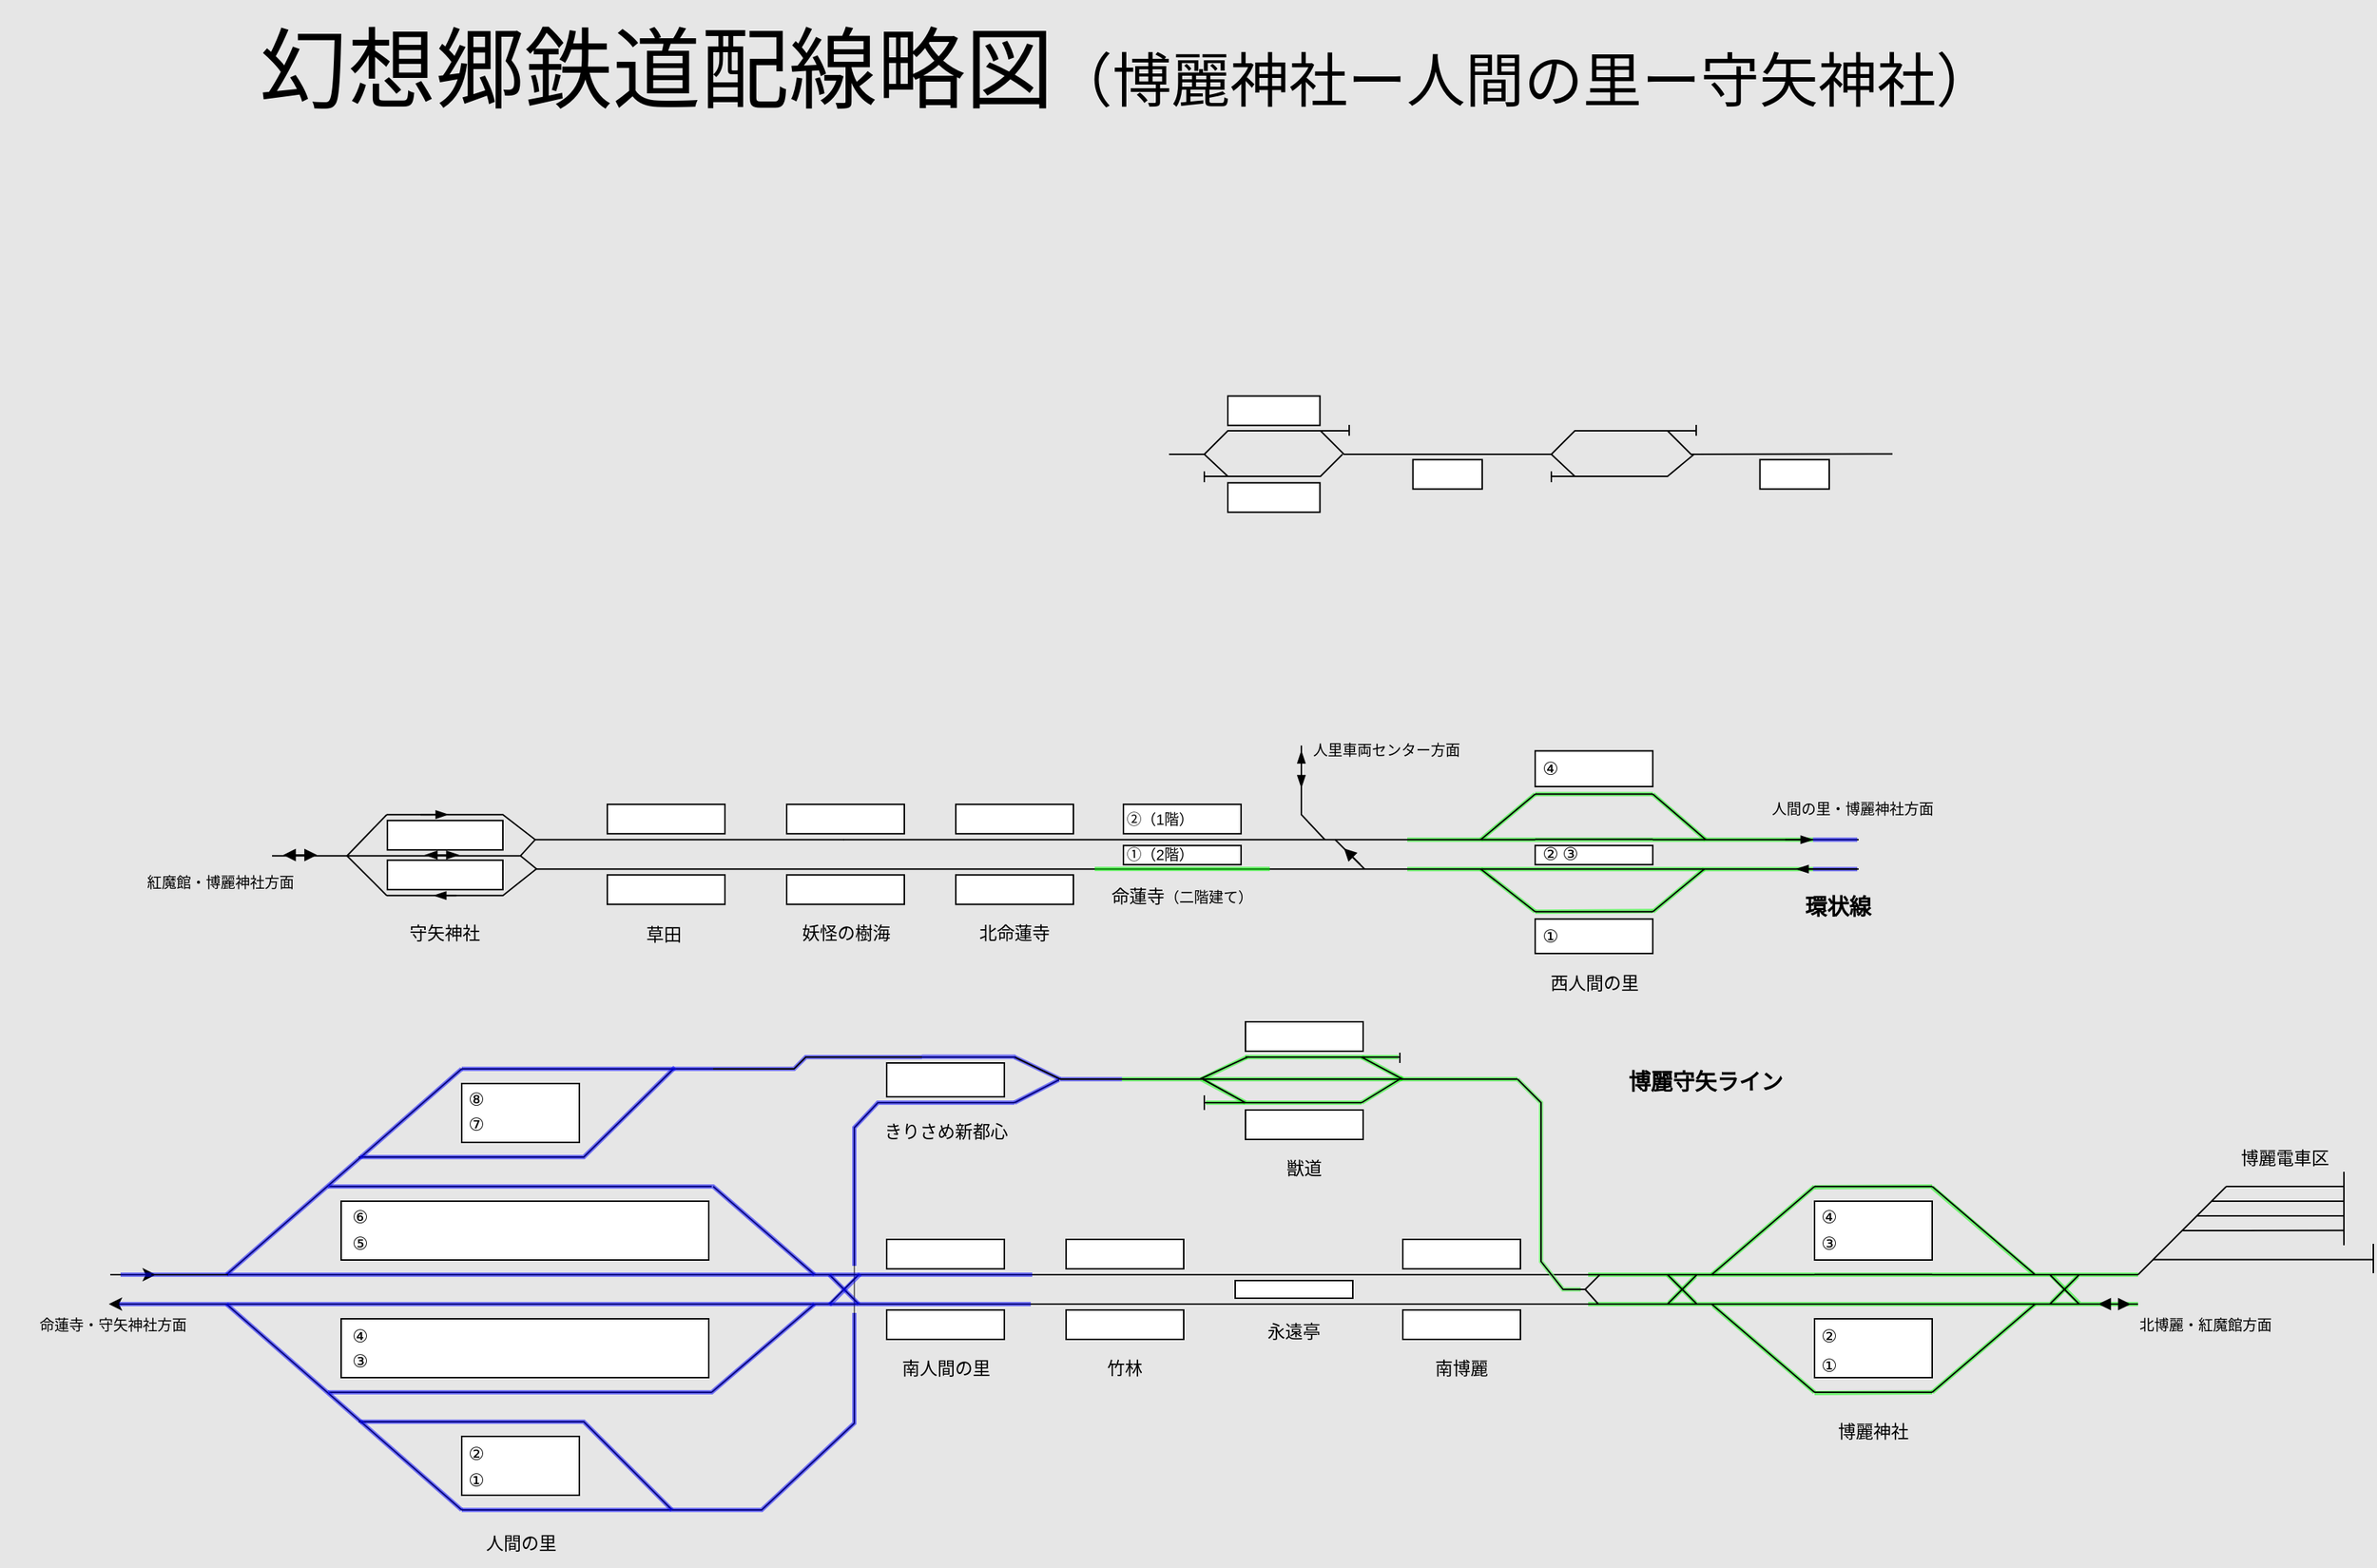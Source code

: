 <mxfile version="24.7.17">
  <diagram name="第 1 页" id="5KSprpMwUYVPSRvnmA9z">
    <mxGraphModel dx="882" dy="677" grid="1" gridSize="3.937" guides="1" tooltips="1" connect="1" arrows="1" fold="1" page="1" pageScale="1" pageWidth="1654" pageHeight="1169" background="#E6E6E6" math="0" shadow="0">
      <root>
        <mxCell id="0" />
        <mxCell id="1" parent="0" />
        <mxCell id="JexUMbqz_i8q1vHDtlvt-3" value="" style="rounded=0;whiteSpace=wrap;html=1;" parent="1" vertex="1">
          <mxGeometry x="1044" y="597.1" width="80" height="13" as="geometry" />
        </mxCell>
        <mxCell id="EGFDkehEQVp23pimZ-VM-83" value="" style="endArrow=none;html=1;rounded=0;strokeWidth=3;opacity=50;strokeColor=#00FF00;" parent="1" edge="1">
          <mxGeometry width="50" height="50" relative="1" as="geometry">
            <mxPoint x="1044" y="562.1" as="sourcePoint" />
            <mxPoint x="1007" y="593.1" as="targetPoint" />
          </mxGeometry>
        </mxCell>
        <mxCell id="EGFDkehEQVp23pimZ-VM-87" value="" style="endArrow=none;html=1;rounded=0;strokeWidth=3;opacity=50;strokeColor=#00FF00;" parent="1" edge="1">
          <mxGeometry width="50" height="50" relative="1" as="geometry">
            <mxPoint x="1124" y="562.1" as="sourcePoint" />
            <mxPoint x="1044" y="562.1" as="targetPoint" />
          </mxGeometry>
        </mxCell>
        <mxCell id="EGFDkehEQVp23pimZ-VM-86" value="" style="endArrow=none;html=1;rounded=0;strokeWidth=3;opacity=50;strokeColor=#00FF00;" parent="1" edge="1">
          <mxGeometry width="50" height="50" relative="1" as="geometry">
            <mxPoint x="1160" y="593.1" as="sourcePoint" />
            <mxPoint x="1124" y="562.1" as="targetPoint" />
          </mxGeometry>
        </mxCell>
        <mxCell id="EGFDkehEQVp23pimZ-VM-84" value="" style="endArrow=none;html=1;rounded=0;strokeWidth=3;opacity=50;strokeColor=#00FF00;" parent="1" edge="1">
          <mxGeometry width="50" height="50" relative="1" as="geometry">
            <mxPoint x="1159" y="613.1" as="sourcePoint" />
            <mxPoint x="1124" y="642.1" as="targetPoint" />
          </mxGeometry>
        </mxCell>
        <mxCell id="EGFDkehEQVp23pimZ-VM-88" value="" style="endArrow=none;html=1;rounded=0;strokeWidth=3;opacity=50;strokeColor=#00FF00;" parent="1" edge="1">
          <mxGeometry width="50" height="50" relative="1" as="geometry">
            <mxPoint x="1124.003" y="641.603" as="sourcePoint" />
            <mxPoint x="1044.008" y="642.107" as="targetPoint" />
          </mxGeometry>
        </mxCell>
        <mxCell id="EGFDkehEQVp23pimZ-VM-85" value="" style="endArrow=none;html=1;rounded=0;strokeWidth=3;opacity=50;strokeColor=#00FF00;" parent="1" edge="1">
          <mxGeometry width="50" height="50" relative="1" as="geometry">
            <mxPoint x="1044" y="642.1" as="sourcePoint" />
            <mxPoint x="1007" y="613.1" as="targetPoint" />
          </mxGeometry>
        </mxCell>
        <mxCell id="EGFDkehEQVp23pimZ-VM-80" value="" style="endArrow=none;html=1;rounded=0;strokeWidth=3;opacity=50;strokeColor=#00FF00;" parent="1" edge="1">
          <mxGeometry width="50" height="50" relative="1" as="geometry">
            <mxPoint x="957" y="613.1" as="sourcePoint" />
            <mxPoint x="1233" y="613.1" as="targetPoint" />
          </mxGeometry>
        </mxCell>
        <mxCell id="EGFDkehEQVp23pimZ-VM-79" value="" style="endArrow=none;html=1;rounded=0;strokeColor=#00FF00;opacity=50;strokeWidth=3;" parent="1" edge="1">
          <mxGeometry width="50" height="50" relative="1" as="geometry">
            <mxPoint x="957" y="593.1" as="sourcePoint" />
            <mxPoint x="1233" y="593.1" as="targetPoint" />
          </mxGeometry>
        </mxCell>
        <mxCell id="EGFDkehEQVp23pimZ-VM-1" value="" style="endArrow=none;html=1;rounded=0;" parent="1" edge="1">
          <mxGeometry width="50" height="50" relative="1" as="geometry">
            <mxPoint x="1044" y="562.1" as="sourcePoint" />
            <mxPoint x="1124" y="562.1" as="targetPoint" />
          </mxGeometry>
        </mxCell>
        <mxCell id="EGFDkehEQVp23pimZ-VM-2" value="" style="endArrow=none;html=1;rounded=0;" parent="1" edge="1">
          <mxGeometry width="50" height="50" relative="1" as="geometry">
            <mxPoint x="1044" y="592.93" as="sourcePoint" />
            <mxPoint x="1124" y="592.93" as="targetPoint" />
          </mxGeometry>
        </mxCell>
        <mxCell id="EGFDkehEQVp23pimZ-VM-3" value="" style="endArrow=none;html=1;rounded=0;" parent="1" edge="1">
          <mxGeometry width="50" height="50" relative="1" as="geometry">
            <mxPoint x="1044" y="613.1" as="sourcePoint" />
            <mxPoint x="1124" y="613.1" as="targetPoint" />
          </mxGeometry>
        </mxCell>
        <mxCell id="EGFDkehEQVp23pimZ-VM-4" value="" style="endArrow=none;html=1;rounded=0;" parent="1" edge="1">
          <mxGeometry width="50" height="50" relative="1" as="geometry">
            <mxPoint x="1044" y="642.11" as="sourcePoint" />
            <mxPoint x="1124" y="642.11" as="targetPoint" />
          </mxGeometry>
        </mxCell>
        <mxCell id="EGFDkehEQVp23pimZ-VM-6" value="" style="rounded=0;whiteSpace=wrap;html=1;" parent="1" vertex="1">
          <mxGeometry x="1044" y="532.74" width="80" height="24.26" as="geometry" />
        </mxCell>
        <mxCell id="EGFDkehEQVp23pimZ-VM-7" value="" style="rounded=0;whiteSpace=wrap;html=1;" parent="1" vertex="1">
          <mxGeometry x="1044" y="647.11" width="80" height="23.43" as="geometry" />
        </mxCell>
        <mxCell id="EGFDkehEQVp23pimZ-VM-8" value="" style="endArrow=none;html=1;rounded=0;" parent="1" edge="1">
          <mxGeometry width="50" height="50" relative="1" as="geometry">
            <mxPoint x="1124" y="562.1" as="sourcePoint" />
            <mxPoint x="1160" y="593.1" as="targetPoint" />
          </mxGeometry>
        </mxCell>
        <mxCell id="EGFDkehEQVp23pimZ-VM-9" value="" style="endArrow=none;html=1;rounded=0;" parent="1" edge="1">
          <mxGeometry width="50" height="50" relative="1" as="geometry">
            <mxPoint x="1124" y="613.1" as="sourcePoint" />
            <mxPoint x="1194" y="613.1" as="targetPoint" />
          </mxGeometry>
        </mxCell>
        <mxCell id="EGFDkehEQVp23pimZ-VM-10" value="" style="endArrow=none;html=1;rounded=0;" parent="1" edge="1">
          <mxGeometry width="50" height="50" relative="1" as="geometry">
            <mxPoint x="1124" y="642.1" as="sourcePoint" />
            <mxPoint x="1159" y="613.1" as="targetPoint" />
          </mxGeometry>
        </mxCell>
        <mxCell id="EGFDkehEQVp23pimZ-VM-11" value="" style="endArrow=none;html=1;rounded=0;" parent="1" edge="1">
          <mxGeometry width="50" height="50" relative="1" as="geometry">
            <mxPoint x="1124" y="593.1" as="sourcePoint" />
            <mxPoint x="1194" y="593.1" as="targetPoint" />
          </mxGeometry>
        </mxCell>
        <mxCell id="EGFDkehEQVp23pimZ-VM-12" value="" style="endArrow=none;html=1;rounded=0;" parent="1" edge="1">
          <mxGeometry width="50" height="50" relative="1" as="geometry">
            <mxPoint x="1194" y="593.1" as="sourcePoint" />
            <mxPoint x="1264" y="593.1" as="targetPoint" />
          </mxGeometry>
        </mxCell>
        <mxCell id="EGFDkehEQVp23pimZ-VM-13" value="" style="endArrow=none;html=1;rounded=0;" parent="1" edge="1">
          <mxGeometry width="50" height="50" relative="1" as="geometry">
            <mxPoint x="1194" y="613.1" as="sourcePoint" />
            <mxPoint x="1264" y="613.1" as="targetPoint" />
          </mxGeometry>
        </mxCell>
        <mxCell id="EGFDkehEQVp23pimZ-VM-26" value="" style="endArrow=none;html=1;rounded=0;" parent="1" edge="1">
          <mxGeometry width="50" height="50" relative="1" as="geometry">
            <mxPoint x="574" y="613.1" as="sourcePoint" />
            <mxPoint x="1044" y="613.1" as="targetPoint" />
          </mxGeometry>
        </mxCell>
        <mxCell id="EGFDkehEQVp23pimZ-VM-25" value="" style="endArrow=none;html=1;rounded=0;" parent="1" edge="1">
          <mxGeometry width="50" height="50" relative="1" as="geometry">
            <mxPoint x="573.667" y="593.1" as="sourcePoint" />
            <mxPoint x="1044" y="593.1" as="targetPoint" />
          </mxGeometry>
        </mxCell>
        <mxCell id="EGFDkehEQVp23pimZ-VM-27" value="" style="endArrow=none;html=1;rounded=0;" parent="1" edge="1">
          <mxGeometry width="50" height="50" relative="1" as="geometry">
            <mxPoint x="1007" y="613.1" as="sourcePoint" />
            <mxPoint x="1044" y="642.1" as="targetPoint" />
          </mxGeometry>
        </mxCell>
        <mxCell id="EGFDkehEQVp23pimZ-VM-28" value="" style="endArrow=none;html=1;rounded=0;" parent="1" edge="1">
          <mxGeometry width="50" height="50" relative="1" as="geometry">
            <mxPoint x="1007" y="593.1" as="sourcePoint" />
            <mxPoint x="1044" y="562.1" as="targetPoint" />
          </mxGeometry>
        </mxCell>
        <mxCell id="EGFDkehEQVp23pimZ-VM-31" value="" style="endArrow=none;html=1;rounded=0;" parent="1" edge="1">
          <mxGeometry width="50" height="50" relative="1" as="geometry">
            <mxPoint x="364" y="593.1" as="sourcePoint" />
            <mxPoint x="574" y="593.1" as="targetPoint" />
          </mxGeometry>
        </mxCell>
        <mxCell id="EGFDkehEQVp23pimZ-VM-32" value="" style="endArrow=none;html=1;rounded=0;" parent="1" edge="1">
          <mxGeometry width="50" height="50" relative="1" as="geometry">
            <mxPoint x="364" y="613.1" as="sourcePoint" />
            <mxPoint x="574" y="613.1" as="targetPoint" />
          </mxGeometry>
        </mxCell>
        <mxCell id="EGFDkehEQVp23pimZ-VM-51" value="" style="endArrow=blockThin;html=1;rounded=0;endFill=1;" parent="1" edge="1">
          <mxGeometry width="50" height="50" relative="1" as="geometry">
            <mxPoint x="286" y="576.1" as="sourcePoint" />
            <mxPoint x="304.76" y="576.05" as="targetPoint" />
          </mxGeometry>
        </mxCell>
        <mxCell id="EGFDkehEQVp23pimZ-VM-71" value="" style="rounded=0;whiteSpace=wrap;html=1;" parent="1" vertex="1">
          <mxGeometry x="764" y="597.11" width="80" height="12.99" as="geometry" />
        </mxCell>
        <mxCell id="EGFDkehEQVp23pimZ-VM-72" value="" style="rounded=0;whiteSpace=wrap;html=1;" parent="1" vertex="1">
          <mxGeometry x="764" y="569.1" width="80" height="20" as="geometry" />
        </mxCell>
        <mxCell id="EGFDkehEQVp23pimZ-VM-74" value="" style="rounded=0;whiteSpace=wrap;html=1;" parent="1" vertex="1">
          <mxGeometry x="535.002" y="617.103" width="80" height="20" as="geometry" />
        </mxCell>
        <mxCell id="EGFDkehEQVp23pimZ-VM-75" value="" style="rounded=0;whiteSpace=wrap;html=1;" parent="1" vertex="1">
          <mxGeometry x="535.002" y="569.103" width="80" height="20" as="geometry" />
        </mxCell>
        <mxCell id="EGFDkehEQVp23pimZ-VM-76" value="" style="rounded=0;whiteSpace=wrap;html=1;" parent="1" vertex="1">
          <mxGeometry x="413.005" y="617.105" width="80" height="20" as="geometry" />
        </mxCell>
        <mxCell id="EGFDkehEQVp23pimZ-VM-77" value="" style="rounded=0;whiteSpace=wrap;html=1;" parent="1" vertex="1">
          <mxGeometry x="413.005" y="569.105" width="80" height="20" as="geometry" />
        </mxCell>
        <mxCell id="EGFDkehEQVp23pimZ-VM-91" value="" style="endArrow=none;html=1;rounded=0;strokeColor=#0000FF;opacity=50;strokeWidth=3;" parent="1" edge="1">
          <mxGeometry width="50" height="50" relative="1" as="geometry">
            <mxPoint x="1233" y="593.1" as="sourcePoint" />
            <mxPoint x="1263" y="593.1" as="targetPoint" />
          </mxGeometry>
        </mxCell>
        <mxCell id="EGFDkehEQVp23pimZ-VM-109" value="西人間の里" style="text;strokeColor=none;align=center;fillColor=none;html=1;verticalAlign=middle;whiteSpace=wrap;rounded=0;" parent="1" vertex="1">
          <mxGeometry x="1046.5" y="676.1" width="75" height="30" as="geometry" />
        </mxCell>
        <mxCell id="EGFDkehEQVp23pimZ-VM-110" value="命蓮寺&lt;font style=&quot;font-size: 10px;&quot;&gt;（二階建て）&lt;/font&gt;" style="text;strokeColor=none;align=center;fillColor=none;html=1;verticalAlign=middle;whiteSpace=wrap;rounded=0;" parent="1" vertex="1">
          <mxGeometry x="746" y="617.1" width="116" height="30" as="geometry" />
        </mxCell>
        <mxCell id="EGFDkehEQVp23pimZ-VM-111" value="北命蓮寺" style="text;strokeColor=none;align=center;fillColor=none;html=1;verticalAlign=middle;whiteSpace=wrap;rounded=0;" parent="1" vertex="1">
          <mxGeometry x="660.004" y="642.106" width="60" height="30" as="geometry" />
        </mxCell>
        <mxCell id="EGFDkehEQVp23pimZ-VM-112" value="妖怪の樹海" style="text;strokeColor=none;align=center;fillColor=none;html=1;verticalAlign=middle;whiteSpace=wrap;rounded=0;" parent="1" vertex="1">
          <mxGeometry x="542.5" y="642.11" width="65.01" height="30" as="geometry" />
        </mxCell>
        <mxCell id="EGFDkehEQVp23pimZ-VM-117" value="&lt;font style=&quot;font-size: 10px;&quot;&gt;人間の里・博麗神社方面&lt;/font&gt;" style="text;strokeColor=none;align=center;fillColor=none;html=1;verticalAlign=middle;whiteSpace=wrap;rounded=0;" parent="1" vertex="1">
          <mxGeometry x="1183" y="557" width="154" height="30" as="geometry" />
        </mxCell>
        <mxCell id="EGFDkehEQVp23pimZ-VM-120" value="&lt;font style=&quot;font-size: 60px;&quot;&gt;&lt;font style=&quot;font-size: 60px;&quot;&gt;幻想郷鉄道配&lt;/font&gt;線略図&lt;/font&gt;&lt;font style=&quot;font-size: 40px;&quot;&gt;（博麗神社ー人間の里ー守矢神社）&lt;/font&gt;" style="text;strokeColor=none;align=center;fillColor=none;html=1;verticalAlign=middle;whiteSpace=wrap;rounded=0;" parent="1" vertex="1">
          <mxGeometry x="41.51" y="22" width="1449" height="96" as="geometry" />
        </mxCell>
        <mxCell id="EGFDkehEQVp23pimZ-VM-121" value="①" style="text;strokeColor=none;align=center;fillColor=none;html=1;verticalAlign=middle;whiteSpace=wrap;rounded=0;" parent="1" vertex="1">
          <mxGeometry x="1046.5" y="652.33" width="15" height="13" as="geometry" />
        </mxCell>
        <mxCell id="EGFDkehEQVp23pimZ-VM-122" value="②" style="text;strokeColor=none;align=center;fillColor=none;html=1;verticalAlign=middle;whiteSpace=wrap;rounded=0;" parent="1" vertex="1">
          <mxGeometry x="1046.5" y="596.1" width="15" height="14" as="geometry" />
        </mxCell>
        <mxCell id="EGFDkehEQVp23pimZ-VM-123" value="③" style="text;strokeColor=none;align=center;fillColor=none;html=1;verticalAlign=middle;whiteSpace=wrap;rounded=0;" parent="1" vertex="1">
          <mxGeometry x="1059" y="596.1" width="18.01" height="13" as="geometry" />
        </mxCell>
        <mxCell id="EGFDkehEQVp23pimZ-VM-124" value="④" style="text;strokeColor=none;align=center;fillColor=none;html=1;verticalAlign=middle;whiteSpace=wrap;rounded=0;" parent="1" vertex="1">
          <mxGeometry x="1046.5" y="537" width="15.03" height="15.74" as="geometry" />
        </mxCell>
        <mxCell id="-fVv7rPrCd2kUO5Vlaj1-45" value="&lt;span style=&quot;font-size: 15px;&quot;&gt;&lt;b&gt;環状線&lt;/b&gt;&lt;/span&gt;" style="text;strokeColor=none;align=center;fillColor=none;html=1;verticalAlign=middle;whiteSpace=wrap;rounded=0;" parent="1" vertex="1">
          <mxGeometry x="1182.997" y="623.097" width="134" height="30" as="geometry" />
        </mxCell>
        <mxCell id="JexUMbqz_i8q1vHDtlvt-4" value="" style="rounded=0;whiteSpace=wrap;html=1;" parent="1" vertex="1">
          <mxGeometry x="649.999" y="569.11" width="80" height="20" as="geometry" />
        </mxCell>
        <mxCell id="JexUMbqz_i8q1vHDtlvt-5" value="" style="rounded=0;whiteSpace=wrap;html=1;" parent="1" vertex="1">
          <mxGeometry x="649.999" y="617.11" width="80" height="20" as="geometry" />
        </mxCell>
        <mxCell id="JexUMbqz_i8q1vHDtlvt-6" value="" style="rounded=0;whiteSpace=wrap;html=1;" parent="1" vertex="1">
          <mxGeometry x="263.44" y="580.1" width="78.56" height="20" as="geometry" />
        </mxCell>
        <mxCell id="JexUMbqz_i8q1vHDtlvt-7" value="" style="rounded=0;whiteSpace=wrap;html=1;" parent="1" vertex="1">
          <mxGeometry x="263.44" y="607.1" width="78.56" height="20" as="geometry" />
        </mxCell>
        <mxCell id="JexUMbqz_i8q1vHDtlvt-8" value="守矢神社" style="text;strokeColor=none;align=center;fillColor=none;html=1;verticalAlign=middle;whiteSpace=wrap;rounded=0;" parent="1" vertex="1">
          <mxGeometry x="266.227" y="642.107" width="72.99" height="30" as="geometry" />
        </mxCell>
        <mxCell id="JexUMbqz_i8q1vHDtlvt-9" value="草田" style="text;html=1;align=center;verticalAlign=middle;resizable=0;points=[];autosize=1;strokeColor=none;fillColor=none;" parent="1" vertex="1">
          <mxGeometry x="430" y="645.1" width="42" height="26" as="geometry" />
        </mxCell>
        <mxCell id="JexUMbqz_i8q1vHDtlvt-10" value="" style="endArrow=none;html=1;rounded=0;strokeColor=#0000FF;opacity=50;strokeWidth=3;" parent="1" edge="1">
          <mxGeometry width="50" height="50" relative="1" as="geometry">
            <mxPoint x="1232.997" y="613.097" as="sourcePoint" />
            <mxPoint x="1262.997" y="613.097" as="targetPoint" />
          </mxGeometry>
        </mxCell>
        <mxCell id="JexUMbqz_i8q1vHDtlvt-11" value="" style="endArrow=blockThin;html=1;rounded=0;endFill=1;" parent="1" edge="1">
          <mxGeometry width="50" height="50" relative="1" as="geometry">
            <mxPoint x="1263" y="613.1" as="sourcePoint" />
            <mxPoint x="1221.5" y="613.1" as="targetPoint" />
          </mxGeometry>
        </mxCell>
        <mxCell id="JexUMbqz_i8q1vHDtlvt-12" value="" style="endArrow=blockThin;html=1;rounded=0;endFill=1;" parent="1" edge="1">
          <mxGeometry width="50" height="50" relative="1" as="geometry">
            <mxPoint x="1214" y="593.1" as="sourcePoint" />
            <mxPoint x="1233" y="593.1" as="targetPoint" />
          </mxGeometry>
        </mxCell>
        <mxCell id="JexUMbqz_i8q1vHDtlvt-15" value="" style="endArrow=none;html=1;rounded=0;" parent="1" edge="1">
          <mxGeometry width="50" height="50" relative="1" as="geometry">
            <mxPoint x="263" y="576.1" as="sourcePoint" />
            <mxPoint x="364" y="593.1" as="targetPoint" />
            <Array as="points">
              <mxPoint x="342" y="576.1" />
            </Array>
          </mxGeometry>
        </mxCell>
        <mxCell id="JexUMbqz_i8q1vHDtlvt-16" value="" style="endArrow=none;html=1;rounded=0;" parent="1" edge="1">
          <mxGeometry width="50" height="50" relative="1" as="geometry">
            <mxPoint x="263" y="631.1" as="sourcePoint" />
            <mxPoint x="364.62" y="613.1" as="targetPoint" />
            <Array as="points">
              <mxPoint x="342" y="631.1" />
            </Array>
          </mxGeometry>
        </mxCell>
        <mxCell id="JexUMbqz_i8q1vHDtlvt-17" value="" style="endArrow=none;html=1;rounded=0;" parent="1" edge="1">
          <mxGeometry width="50" height="50" relative="1" as="geometry">
            <mxPoint x="185" y="604.1" as="sourcePoint" />
            <mxPoint x="365" y="613.1" as="targetPoint" />
            <Array as="points">
              <mxPoint x="354" y="604.1" />
            </Array>
          </mxGeometry>
        </mxCell>
        <mxCell id="JexUMbqz_i8q1vHDtlvt-18" value="" style="endArrow=none;html=1;rounded=0;" parent="1" edge="1">
          <mxGeometry width="50" height="50" relative="1" as="geometry">
            <mxPoint x="354" y="604.1" as="sourcePoint" />
            <mxPoint x="364" y="593.1" as="targetPoint" />
          </mxGeometry>
        </mxCell>
        <mxCell id="JexUMbqz_i8q1vHDtlvt-19" value="" style="endArrow=none;html=1;rounded=0;" parent="1" edge="1">
          <mxGeometry width="50" height="50" relative="1" as="geometry">
            <mxPoint x="236" y="604.1" as="sourcePoint" />
            <mxPoint x="263" y="576.1" as="targetPoint" />
          </mxGeometry>
        </mxCell>
        <mxCell id="JexUMbqz_i8q1vHDtlvt-20" value="" style="endArrow=none;html=1;rounded=0;" parent="1" edge="1">
          <mxGeometry width="50" height="50" relative="1" as="geometry">
            <mxPoint x="263" y="631.1" as="sourcePoint" />
            <mxPoint x="236" y="604.1" as="targetPoint" />
          </mxGeometry>
        </mxCell>
        <mxCell id="JexUMbqz_i8q1vHDtlvt-21" value="" style="endArrow=block;startArrow=block;html=1;rounded=0;startFill=1;endFill=1;" parent="1" edge="1">
          <mxGeometry width="50" height="50" relative="1" as="geometry">
            <mxPoint x="192.57" y="603.53" as="sourcePoint" />
            <mxPoint x="215.57" y="603.53" as="targetPoint" />
          </mxGeometry>
        </mxCell>
        <mxCell id="JexUMbqz_i8q1vHDtlvt-22" value="" style="endArrow=blockThin;html=1;rounded=0;endFill=1;" parent="1" edge="1">
          <mxGeometry width="50" height="50" relative="1" as="geometry">
            <mxPoint x="310.387" y="631.097" as="sourcePoint" />
            <mxPoint x="295.05" y="631.11" as="targetPoint" />
          </mxGeometry>
        </mxCell>
        <mxCell id="JexUMbqz_i8q1vHDtlvt-23" value="" style="endArrow=blockThin;startArrow=blockThin;html=1;rounded=0;startFill=1;endFill=1;" parent="1" edge="1">
          <mxGeometry width="50" height="50" relative="1" as="geometry">
            <mxPoint x="288.997" y="603.547" as="sourcePoint" />
            <mxPoint x="311.997" y="603.547" as="targetPoint" />
          </mxGeometry>
        </mxCell>
        <mxCell id="JexUMbqz_i8q1vHDtlvt-24" value="" style="endArrow=none;html=1;rounded=0;" parent="1" edge="1">
          <mxGeometry width="50" height="50" relative="1" as="geometry">
            <mxPoint x="908" y="593.1" as="sourcePoint" />
            <mxPoint x="928" y="613.1" as="targetPoint" />
          </mxGeometry>
        </mxCell>
        <mxCell id="JexUMbqz_i8q1vHDtlvt-25" value="" style="endArrow=none;html=1;rounded=0;" parent="1" edge="1">
          <mxGeometry width="50" height="50" relative="1" as="geometry">
            <mxPoint x="885" y="529.1" as="sourcePoint" />
            <mxPoint x="901" y="593.1" as="targetPoint" />
            <Array as="points">
              <mxPoint x="885" y="576.1" />
            </Array>
          </mxGeometry>
        </mxCell>
        <mxCell id="JexUMbqz_i8q1vHDtlvt-26" value="" style="endArrow=block;html=1;rounded=0;endFill=1;" parent="1" edge="1">
          <mxGeometry width="50" height="50" relative="1" as="geometry">
            <mxPoint x="925" y="610" as="sourcePoint" />
            <mxPoint x="914" y="599" as="targetPoint" />
          </mxGeometry>
        </mxCell>
        <mxCell id="JexUMbqz_i8q1vHDtlvt-27" value="&lt;font style=&quot;font-size: 10px;&quot;&gt;人里車両センター方面&lt;/font&gt;" style="text;strokeColor=none;align=center;fillColor=none;html=1;verticalAlign=middle;whiteSpace=wrap;rounded=0;" parent="1" vertex="1">
          <mxGeometry x="881.55" y="517" width="122.04" height="30" as="geometry" />
        </mxCell>
        <mxCell id="JexUMbqz_i8q1vHDtlvt-28" value="&lt;font style=&quot;font-size: 10px;&quot;&gt;①（2階）&lt;/font&gt;" style="text;strokeColor=none;align=center;fillColor=none;html=1;verticalAlign=middle;whiteSpace=wrap;rounded=0;" parent="1" vertex="1">
          <mxGeometry x="764" y="596.6" width="50" height="13" as="geometry" />
        </mxCell>
        <mxCell id="JexUMbqz_i8q1vHDtlvt-29" value="&lt;font style=&quot;font-size: 10px;&quot;&gt;②（1階）&lt;/font&gt;" style="text;strokeColor=none;align=center;fillColor=none;html=1;verticalAlign=middle;whiteSpace=wrap;rounded=0;" parent="1" vertex="1">
          <mxGeometry x="763.997" y="572.597" width="50" height="13" as="geometry" />
        </mxCell>
        <mxCell id="JexUMbqz_i8q1vHDtlvt-30" value="" style="endArrow=none;html=1;rounded=0;strokeWidth=3;opacity=50;strokeColor=#00FF00;" parent="1" edge="1">
          <mxGeometry width="50" height="50" relative="1" as="geometry">
            <mxPoint x="744.497" y="612.997" as="sourcePoint" />
            <mxPoint x="863.5" y="613" as="targetPoint" />
          </mxGeometry>
        </mxCell>
        <mxCell id="JexUMbqz_i8q1vHDtlvt-31" value="" style="endArrow=blockThin;startArrow=blockThin;html=1;rounded=0;startFill=1;endFill=1;" parent="1" edge="1">
          <mxGeometry width="50" height="50" relative="1" as="geometry">
            <mxPoint x="885" y="557.74" as="sourcePoint" />
            <mxPoint x="885" y="532.74" as="targetPoint" />
          </mxGeometry>
        </mxCell>
        <mxCell id="3LQZuKRuzb0xZN11myiw-1" value="" style="endArrow=none;html=1;rounded=0;opacity=50;" parent="1" edge="1">
          <mxGeometry width="50" height="50" relative="1" as="geometry">
            <mxPoint x="581" y="915.003" as="sourcePoint" />
            <mxPoint x="581" y="883.004" as="targetPoint" />
          </mxGeometry>
        </mxCell>
        <mxCell id="3LQZuKRuzb0xZN11myiw-2" value="" style="endArrow=none;html=1;rounded=0;strokeColor=#00FF00;opacity=50;strokeWidth=3;" parent="1" edge="1">
          <mxGeometry width="50" height="50" relative="1" as="geometry">
            <mxPoint x="926" y="741.004" as="sourcePoint" />
            <mxPoint x="954" y="756.004" as="targetPoint" />
          </mxGeometry>
        </mxCell>
        <mxCell id="3LQZuKRuzb0xZN11myiw-3" value="" style="endArrow=none;html=1;rounded=0;strokeColor=#00FF00;opacity=50;strokeWidth=3;" parent="1" edge="1">
          <mxGeometry width="50" height="50" relative="1" as="geometry">
            <mxPoint x="817" y="756.004" as="sourcePoint" />
            <mxPoint x="848" y="741.004" as="targetPoint" />
          </mxGeometry>
        </mxCell>
        <mxCell id="3LQZuKRuzb0xZN11myiw-4" value="" style="endArrow=none;html=1;rounded=0;strokeColor=#0000FF;opacity=50;strokeWidth=3;" parent="1" edge="1">
          <mxGeometry width="50" height="50" relative="1" as="geometry">
            <mxPoint x="690" y="741.004" as="sourcePoint" />
            <mxPoint x="721" y="756.004" as="targetPoint" />
          </mxGeometry>
        </mxCell>
        <mxCell id="3LQZuKRuzb0xZN11myiw-5" value="" style="endArrow=none;html=1;rounded=0;strokeColor=#0000FF;strokeWidth=3;opacity=50;" parent="1" edge="1">
          <mxGeometry width="50" height="50" relative="1" as="geometry">
            <mxPoint x="721" y="756.004" as="sourcePoint" />
            <mxPoint x="763" y="756.004" as="targetPoint" />
          </mxGeometry>
        </mxCell>
        <mxCell id="3LQZuKRuzb0xZN11myiw-6" value="" style="endArrow=none;html=1;rounded=0;strokeColor=#00FF00;strokeWidth=3;opacity=50;" parent="1" edge="1">
          <mxGeometry width="50" height="50" relative="1" as="geometry">
            <mxPoint x="763" y="756.004" as="sourcePoint" />
            <mxPoint x="817" y="756.004" as="targetPoint" />
          </mxGeometry>
        </mxCell>
        <mxCell id="3LQZuKRuzb0xZN11myiw-7" value="" style="endArrow=none;html=1;rounded=0;strokeWidth=3;opacity=50;strokeColor=#00FF00;" parent="1" edge="1">
          <mxGeometry width="50" height="50" relative="1" as="geometry">
            <mxPoint x="817" y="756.004" as="sourcePoint" />
            <mxPoint x="847.097" y="772.01" as="targetPoint" />
          </mxGeometry>
        </mxCell>
        <mxCell id="3LQZuKRuzb0xZN11myiw-8" value="" style="endArrow=none;html=1;rounded=0;strokeWidth=3;opacity=50;strokeColor=#00FF00;" parent="1" edge="1">
          <mxGeometry width="50" height="50" relative="1" as="geometry">
            <mxPoint x="1234" y="829.004" as="sourcePoint" />
            <mxPoint x="1164.003" y="889.006" as="targetPoint" />
          </mxGeometry>
        </mxCell>
        <mxCell id="3LQZuKRuzb0xZN11myiw-9" value="" style="endArrow=none;html=1;rounded=0;strokeWidth=3;opacity=50;strokeColor=#00FF00;" parent="1" edge="1">
          <mxGeometry width="50" height="50" relative="1" as="geometry">
            <mxPoint x="1314" y="829.004" as="sourcePoint" />
            <mxPoint x="1234.005" y="829.508" as="targetPoint" />
          </mxGeometry>
        </mxCell>
        <mxCell id="3LQZuKRuzb0xZN11myiw-10" value="" style="endArrow=none;html=1;rounded=0;strokeWidth=3;opacity=50;strokeColor=#00FF00;" parent="1" edge="1">
          <mxGeometry width="50" height="50" relative="1" as="geometry">
            <mxPoint x="1383.003" y="888.506" as="sourcePoint" />
            <mxPoint x="1314.003" y="829.506" as="targetPoint" />
          </mxGeometry>
        </mxCell>
        <mxCell id="3LQZuKRuzb0xZN11myiw-11" value="" style="endArrow=none;html=1;rounded=0;strokeWidth=3;opacity=50;strokeColor=#00FF00;" parent="1" edge="1">
          <mxGeometry width="50" height="50" relative="1" as="geometry">
            <mxPoint x="1413.003" y="890.006" as="sourcePoint" />
            <mxPoint x="1395.003" y="908.006" as="targetPoint" />
          </mxGeometry>
        </mxCell>
        <mxCell id="3LQZuKRuzb0xZN11myiw-12" value="" style="endArrow=none;html=1;rounded=0;strokeWidth=3;opacity=50;strokeColor=#00FF00;" parent="1" edge="1">
          <mxGeometry width="50" height="50" relative="1" as="geometry">
            <mxPoint x="1394.998" y="889.501" as="sourcePoint" />
            <mxPoint x="1413.993" y="908.496" as="targetPoint" />
          </mxGeometry>
        </mxCell>
        <mxCell id="3LQZuKRuzb0xZN11myiw-13" value="" style="endArrow=none;html=1;rounded=0;strokeWidth=3;opacity=50;strokeColor=#00FF00;" parent="1" edge="1">
          <mxGeometry width="50" height="50" relative="1" as="geometry">
            <mxPoint x="1384.003" y="909.006" as="sourcePoint" />
            <mxPoint x="1314.005" y="969.008" as="targetPoint" />
          </mxGeometry>
        </mxCell>
        <mxCell id="3LQZuKRuzb0xZN11myiw-14" value="" style="endArrow=none;html=1;rounded=0;strokeWidth=3;opacity=50;strokeColor=#00FF00;" parent="1" edge="1">
          <mxGeometry width="50" height="50" relative="1" as="geometry">
            <mxPoint x="1314.003" y="969.006" as="sourcePoint" />
            <mxPoint x="1234.008" y="969.511" as="targetPoint" />
          </mxGeometry>
        </mxCell>
        <mxCell id="3LQZuKRuzb0xZN11myiw-15" value="" style="endArrow=none;html=1;rounded=0;strokeWidth=3;opacity=50;strokeColor=#00FF00;" parent="1" edge="1">
          <mxGeometry width="50" height="50" relative="1" as="geometry">
            <mxPoint x="1234" y="969.003" as="sourcePoint" />
            <mxPoint x="1165" y="910.003" as="targetPoint" />
          </mxGeometry>
        </mxCell>
        <mxCell id="3LQZuKRuzb0xZN11myiw-16" value="" style="endArrow=none;html=1;rounded=0;strokeWidth=3;opacity=50;strokeColor=#00FF00;" parent="1" edge="1">
          <mxGeometry width="50" height="50" relative="1" as="geometry">
            <mxPoint x="1134.005" y="889.008" as="sourcePoint" />
            <mxPoint x="1153" y="908.003" as="targetPoint" />
          </mxGeometry>
        </mxCell>
        <mxCell id="3LQZuKRuzb0xZN11myiw-17" value="" style="endArrow=none;html=1;rounded=0;strokeWidth=3;opacity=50;strokeColor=#00FF00;" parent="1" edge="1">
          <mxGeometry width="50" height="50" relative="1" as="geometry">
            <mxPoint x="1153" y="890.004" as="sourcePoint" />
            <mxPoint x="1135" y="908.003" as="targetPoint" />
          </mxGeometry>
        </mxCell>
        <mxCell id="3LQZuKRuzb0xZN11myiw-18" value="" style="endArrow=none;html=1;rounded=0;strokeWidth=3;opacity=50;strokeColor=#00FF00;" parent="1" edge="1">
          <mxGeometry width="50" height="50" relative="1" as="geometry">
            <mxPoint x="1080.003" y="909.016" as="sourcePoint" />
            <mxPoint x="1454" y="909.003" as="targetPoint" />
          </mxGeometry>
        </mxCell>
        <mxCell id="3LQZuKRuzb0xZN11myiw-19" value="" style="endArrow=none;html=1;rounded=0;strokeColor=#00FF00;opacity=50;strokeWidth=3;" parent="1" edge="1">
          <mxGeometry width="50" height="50" relative="1" as="geometry">
            <mxPoint x="926" y="772.004" as="sourcePoint" />
            <mxPoint x="953.997" y="755.0" as="targetPoint" />
          </mxGeometry>
        </mxCell>
        <mxCell id="3LQZuKRuzb0xZN11myiw-20" value="" style="endArrow=none;html=1;rounded=0;strokeWidth=3;opacity=50;strokeColor=#00FF00;" parent="1" edge="1">
          <mxGeometry width="50" height="50" relative="1" as="geometry">
            <mxPoint x="820" y="772" as="sourcePoint" />
            <mxPoint x="926.004" y="771.997" as="targetPoint" />
          </mxGeometry>
        </mxCell>
        <mxCell id="3LQZuKRuzb0xZN11myiw-21" value="" style="endArrow=none;html=1;rounded=0;strokeWidth=3;opacity=50;strokeColor=#00FF00;" parent="1" edge="1">
          <mxGeometry width="50" height="50" relative="1" as="geometry">
            <mxPoint x="846.997" y="741.0" as="sourcePoint" />
            <mxPoint x="951" y="741" as="targetPoint" />
          </mxGeometry>
        </mxCell>
        <mxCell id="3LQZuKRuzb0xZN11myiw-22" value="" style="endArrow=none;html=1;rounded=0;strokeWidth=3;opacity=50;strokeColor=#00FF00;" parent="1" edge="1">
          <mxGeometry width="50" height="50" relative="1" as="geometry">
            <mxPoint x="818" y="756.004" as="sourcePoint" />
            <mxPoint x="954" y="756.004" as="targetPoint" />
          </mxGeometry>
        </mxCell>
        <mxCell id="3LQZuKRuzb0xZN11myiw-23" value="" style="endArrow=none;html=1;rounded=0;strokeColor=#00FF00;opacity=50;strokeWidth=3;" parent="1" edge="1">
          <mxGeometry width="50" height="50" relative="1" as="geometry">
            <mxPoint x="954" y="756.004" as="sourcePoint" />
            <mxPoint x="1032" y="756.004" as="targetPoint" />
          </mxGeometry>
        </mxCell>
        <mxCell id="3LQZuKRuzb0xZN11myiw-24" value="" style="endArrow=none;html=1;rounded=0;strokeColor=#00FF00;opacity=50;strokeWidth=3;" parent="1" edge="1">
          <mxGeometry width="50" height="50" relative="1" as="geometry">
            <mxPoint x="1080" y="889.014" as="sourcePoint" />
            <mxPoint x="1454" y="889.004" as="targetPoint" />
          </mxGeometry>
        </mxCell>
        <mxCell id="3LQZuKRuzb0xZN11myiw-25" value="" style="endArrow=none;html=1;rounded=0;" parent="1" edge="1">
          <mxGeometry width="50" height="50" relative="1" as="geometry">
            <mxPoint x="1234" y="829.004" as="sourcePoint" />
            <mxPoint x="1314" y="829.004" as="targetPoint" />
          </mxGeometry>
        </mxCell>
        <mxCell id="3LQZuKRuzb0xZN11myiw-26" value="" style="endArrow=none;html=1;rounded=0;" parent="1" edge="1">
          <mxGeometry width="50" height="50" relative="1" as="geometry">
            <mxPoint x="1234" y="888.833" as="sourcePoint" />
            <mxPoint x="1314" y="888.833" as="targetPoint" />
          </mxGeometry>
        </mxCell>
        <mxCell id="3LQZuKRuzb0xZN11myiw-27" value="" style="endArrow=none;html=1;rounded=0;" parent="1" edge="1">
          <mxGeometry width="50" height="50" relative="1" as="geometry">
            <mxPoint x="1234" y="909.003" as="sourcePoint" />
            <mxPoint x="1314" y="909.003" as="targetPoint" />
          </mxGeometry>
        </mxCell>
        <mxCell id="3LQZuKRuzb0xZN11myiw-28" value="" style="endArrow=none;html=1;rounded=0;" parent="1" edge="1">
          <mxGeometry width="50" height="50" relative="1" as="geometry">
            <mxPoint x="1234" y="969.003" as="sourcePoint" />
            <mxPoint x="1314" y="969.003" as="targetPoint" />
          </mxGeometry>
        </mxCell>
        <mxCell id="3LQZuKRuzb0xZN11myiw-29" value="" style="rounded=0;whiteSpace=wrap;html=1;" parent="1" vertex="1">
          <mxGeometry x="1234" y="839.004" width="80" height="40" as="geometry" />
        </mxCell>
        <mxCell id="3LQZuKRuzb0xZN11myiw-30" value="" style="rounded=0;whiteSpace=wrap;html=1;" parent="1" vertex="1">
          <mxGeometry x="1234" y="919.003" width="80" height="40" as="geometry" />
        </mxCell>
        <mxCell id="3LQZuKRuzb0xZN11myiw-31" value="" style="endArrow=none;html=1;rounded=0;" parent="1" edge="1">
          <mxGeometry width="50" height="50" relative="1" as="geometry">
            <mxPoint x="1314" y="829.004" as="sourcePoint" />
            <mxPoint x="1384" y="889.004" as="targetPoint" />
          </mxGeometry>
        </mxCell>
        <mxCell id="3LQZuKRuzb0xZN11myiw-32" value="" style="endArrow=none;html=1;rounded=0;" parent="1" edge="1">
          <mxGeometry width="50" height="50" relative="1" as="geometry">
            <mxPoint x="1314" y="909.003" as="sourcePoint" />
            <mxPoint x="1384" y="909.003" as="targetPoint" />
          </mxGeometry>
        </mxCell>
        <mxCell id="3LQZuKRuzb0xZN11myiw-33" value="" style="endArrow=none;html=1;rounded=0;" parent="1" edge="1">
          <mxGeometry width="50" height="50" relative="1" as="geometry">
            <mxPoint x="1314" y="969.003" as="sourcePoint" />
            <mxPoint x="1384" y="909.003" as="targetPoint" />
          </mxGeometry>
        </mxCell>
        <mxCell id="3LQZuKRuzb0xZN11myiw-34" value="" style="endArrow=none;html=1;rounded=0;" parent="1" edge="1">
          <mxGeometry width="50" height="50" relative="1" as="geometry">
            <mxPoint x="1314" y="889.004" as="sourcePoint" />
            <mxPoint x="1384" y="889.004" as="targetPoint" />
          </mxGeometry>
        </mxCell>
        <mxCell id="3LQZuKRuzb0xZN11myiw-35" value="" style="endArrow=none;html=1;rounded=0;" parent="1" edge="1">
          <mxGeometry width="50" height="50" relative="1" as="geometry">
            <mxPoint x="1384" y="889.004" as="sourcePoint" />
            <mxPoint x="1454" y="889.004" as="targetPoint" />
          </mxGeometry>
        </mxCell>
        <mxCell id="3LQZuKRuzb0xZN11myiw-36" value="" style="endArrow=none;html=1;rounded=0;" parent="1" edge="1">
          <mxGeometry width="50" height="50" relative="1" as="geometry">
            <mxPoint x="1384" y="909.003" as="sourcePoint" />
            <mxPoint x="1454" y="909.003" as="targetPoint" />
          </mxGeometry>
        </mxCell>
        <mxCell id="3LQZuKRuzb0xZN11myiw-37" value="" style="endArrow=none;html=1;rounded=0;" parent="1" edge="1">
          <mxGeometry width="50" height="50" relative="1" as="geometry">
            <mxPoint x="1394" y="889.004" as="sourcePoint" />
            <mxPoint x="1414" y="909.003" as="targetPoint" />
          </mxGeometry>
        </mxCell>
        <mxCell id="3LQZuKRuzb0xZN11myiw-38" value="" style="endArrow=none;html=1;rounded=0;" parent="1" edge="1">
          <mxGeometry width="50" height="50" relative="1" as="geometry">
            <mxPoint x="1394" y="909.003" as="sourcePoint" />
            <mxPoint x="1414" y="889.004" as="targetPoint" />
          </mxGeometry>
        </mxCell>
        <mxCell id="3LQZuKRuzb0xZN11myiw-40" value="" style="endArrow=none;html=1;rounded=0;" parent="1" edge="1">
          <mxGeometry width="50" height="50" relative="1" as="geometry">
            <mxPoint x="1454" y="889.004" as="sourcePoint" />
            <mxPoint x="1514" y="829.004" as="targetPoint" />
          </mxGeometry>
        </mxCell>
        <mxCell id="3LQZuKRuzb0xZN11myiw-41" value="" style="endArrow=none;html=1;rounded=0;" parent="1" edge="1">
          <mxGeometry width="50" height="50" relative="1" as="geometry">
            <mxPoint x="1514" y="829.004" as="sourcePoint" />
            <mxPoint x="1594" y="829.004" as="targetPoint" />
          </mxGeometry>
        </mxCell>
        <mxCell id="3LQZuKRuzb0xZN11myiw-42" value="" style="endArrow=none;html=1;rounded=0;" parent="1" edge="1">
          <mxGeometry width="50" height="50" relative="1" as="geometry">
            <mxPoint x="1504" y="839.004" as="sourcePoint" />
            <mxPoint x="1594" y="839.004" as="targetPoint" />
          </mxGeometry>
        </mxCell>
        <mxCell id="3LQZuKRuzb0xZN11myiw-43" value="" style="endArrow=none;html=1;rounded=0;" parent="1" edge="1">
          <mxGeometry width="50" height="50" relative="1" as="geometry">
            <mxPoint x="1494" y="849.004" as="sourcePoint" />
            <mxPoint x="1594" y="849.004" as="targetPoint" />
          </mxGeometry>
        </mxCell>
        <mxCell id="3LQZuKRuzb0xZN11myiw-44" value="" style="endArrow=none;html=1;rounded=0;" parent="1" edge="1">
          <mxGeometry width="50" height="50" relative="1" as="geometry">
            <mxPoint x="1484" y="859.004" as="sourcePoint" />
            <mxPoint x="1594" y="858.833" as="targetPoint" />
          </mxGeometry>
        </mxCell>
        <mxCell id="3LQZuKRuzb0xZN11myiw-45" value="" style="endArrow=none;html=1;rounded=0;" parent="1" edge="1">
          <mxGeometry width="50" height="50" relative="1" as="geometry">
            <mxPoint x="1594" y="869.004" as="sourcePoint" />
            <mxPoint x="1594" y="819.004" as="targetPoint" />
          </mxGeometry>
        </mxCell>
        <mxCell id="3LQZuKRuzb0xZN11myiw-46" value="" style="endArrow=none;html=1;rounded=0;" parent="1" edge="1">
          <mxGeometry width="50" height="50" relative="1" as="geometry">
            <mxPoint x="1464" y="878.764" as="sourcePoint" />
            <mxPoint x="1614" y="878.764" as="targetPoint" />
          </mxGeometry>
        </mxCell>
        <mxCell id="3LQZuKRuzb0xZN11myiw-47" value="" style="endArrow=none;html=1;rounded=0;" parent="1" edge="1">
          <mxGeometry width="50" height="50" relative="1" as="geometry">
            <mxPoint x="1614" y="888.004" as="sourcePoint" />
            <mxPoint x="1614" y="868.004" as="targetPoint" />
          </mxGeometry>
        </mxCell>
        <mxCell id="3LQZuKRuzb0xZN11myiw-48" value="" style="endArrow=none;html=1;rounded=0;" parent="1" edge="1">
          <mxGeometry width="50" height="50" relative="1" as="geometry">
            <mxPoint x="764" y="909.003" as="sourcePoint" />
            <mxPoint x="1234" y="909.003" as="targetPoint" />
          </mxGeometry>
        </mxCell>
        <mxCell id="3LQZuKRuzb0xZN11myiw-49" value="" style="endArrow=none;html=1;rounded=0;" parent="1" edge="1">
          <mxGeometry width="50" height="50" relative="1" as="geometry">
            <mxPoint x="763.667" y="889.004" as="sourcePoint" />
            <mxPoint x="1234" y="889.004" as="targetPoint" />
          </mxGeometry>
        </mxCell>
        <mxCell id="3LQZuKRuzb0xZN11myiw-50" value="" style="endArrow=none;html=1;rounded=0;" parent="1" edge="1">
          <mxGeometry width="50" height="50" relative="1" as="geometry">
            <mxPoint x="1164" y="909.003" as="sourcePoint" />
            <mxPoint x="1234" y="969.003" as="targetPoint" />
          </mxGeometry>
        </mxCell>
        <mxCell id="3LQZuKRuzb0xZN11myiw-51" value="" style="endArrow=none;html=1;rounded=0;" parent="1" edge="1">
          <mxGeometry width="50" height="50" relative="1" as="geometry">
            <mxPoint x="1164" y="889.004" as="sourcePoint" />
            <mxPoint x="1234" y="829.004" as="targetPoint" />
          </mxGeometry>
        </mxCell>
        <mxCell id="3LQZuKRuzb0xZN11myiw-52" value="" style="endArrow=none;html=1;rounded=0;" parent="1" edge="1">
          <mxGeometry width="50" height="50" relative="1" as="geometry">
            <mxPoint x="1134" y="889.004" as="sourcePoint" />
            <mxPoint x="1154" y="909.003" as="targetPoint" />
          </mxGeometry>
        </mxCell>
        <mxCell id="3LQZuKRuzb0xZN11myiw-53" value="" style="endArrow=none;html=1;rounded=0;" parent="1" edge="1">
          <mxGeometry width="50" height="50" relative="1" as="geometry">
            <mxPoint x="1134" y="909.003" as="sourcePoint" />
            <mxPoint x="1154" y="889.004" as="targetPoint" />
          </mxGeometry>
        </mxCell>
        <mxCell id="3LQZuKRuzb0xZN11myiw-54" value="" style="endArrow=none;html=1;rounded=0;" parent="1" edge="1">
          <mxGeometry width="50" height="50" relative="1" as="geometry">
            <mxPoint x="554" y="889.004" as="sourcePoint" />
            <mxPoint x="764" y="889.004" as="targetPoint" />
          </mxGeometry>
        </mxCell>
        <mxCell id="3LQZuKRuzb0xZN11myiw-55" value="" style="endArrow=none;html=1;rounded=0;" parent="1" edge="1">
          <mxGeometry width="50" height="50" relative="1" as="geometry">
            <mxPoint x="554" y="909.003" as="sourcePoint" />
            <mxPoint x="764" y="909.003" as="targetPoint" />
          </mxGeometry>
        </mxCell>
        <mxCell id="3LQZuKRuzb0xZN11myiw-56" value="" style="endArrow=none;html=1;rounded=0;" parent="1" edge="1">
          <mxGeometry width="50" height="50" relative="1" as="geometry">
            <mxPoint x="564" y="909.003" as="sourcePoint" />
            <mxPoint x="584" y="889.004" as="targetPoint" />
          </mxGeometry>
        </mxCell>
        <mxCell id="3LQZuKRuzb0xZN11myiw-57" value="" style="endArrow=none;html=1;rounded=0;" parent="1" edge="1">
          <mxGeometry width="50" height="50" relative="1" as="geometry">
            <mxPoint x="564" y="889.004" as="sourcePoint" />
            <mxPoint x="584" y="909.003" as="targetPoint" />
          </mxGeometry>
        </mxCell>
        <mxCell id="3LQZuKRuzb0xZN11myiw-58" value="" style="endArrow=none;html=1;rounded=0;" parent="1" edge="1">
          <mxGeometry width="50" height="50" relative="1" as="geometry">
            <mxPoint x="224" y="829.004" as="sourcePoint" />
            <mxPoint x="484" y="829.004" as="targetPoint" />
          </mxGeometry>
        </mxCell>
        <mxCell id="3LQZuKRuzb0xZN11myiw-59" value="" style="endArrow=none;html=1;rounded=0;" parent="1" edge="1">
          <mxGeometry width="50" height="50" relative="1" as="geometry">
            <mxPoint x="154" y="889.004" as="sourcePoint" />
            <mxPoint x="554" y="889.004" as="targetPoint" />
          </mxGeometry>
        </mxCell>
        <mxCell id="3LQZuKRuzb0xZN11myiw-60" value="" style="endArrow=none;html=1;rounded=0;" parent="1" edge="1">
          <mxGeometry width="50" height="50" relative="1" as="geometry">
            <mxPoint x="154" y="909.003" as="sourcePoint" />
            <mxPoint x="554" y="909.003" as="targetPoint" />
          </mxGeometry>
        </mxCell>
        <mxCell id="3LQZuKRuzb0xZN11myiw-61" value="" style="endArrow=none;html=1;rounded=0;" parent="1" edge="1">
          <mxGeometry width="50" height="50" relative="1" as="geometry">
            <mxPoint x="314" y="1049.003" as="sourcePoint" />
            <mxPoint x="581" y="915.003" as="targetPoint" />
            <Array as="points">
              <mxPoint x="518" y="1049.003" />
              <mxPoint x="581" y="990.003" />
            </Array>
          </mxGeometry>
        </mxCell>
        <mxCell id="3LQZuKRuzb0xZN11myiw-62" value="" style="endArrow=none;html=1;rounded=0;" parent="1" edge="1">
          <mxGeometry width="50" height="50" relative="1" as="geometry">
            <mxPoint x="224" y="969.003" as="sourcePoint" />
            <mxPoint x="484" y="969.003" as="targetPoint" />
          </mxGeometry>
        </mxCell>
        <mxCell id="3LQZuKRuzb0xZN11myiw-63" value="" style="endArrow=none;html=1;rounded=0;" parent="1" edge="1">
          <mxGeometry width="50" height="50" relative="1" as="geometry">
            <mxPoint x="244" y="989.003" as="sourcePoint" />
            <mxPoint x="457" y="1049.003" as="targetPoint" />
            <Array as="points">
              <mxPoint x="397" y="989.003" />
            </Array>
          </mxGeometry>
        </mxCell>
        <mxCell id="3LQZuKRuzb0xZN11myiw-64" value="" style="endArrow=none;html=1;rounded=0;" parent="1" edge="1">
          <mxGeometry width="50" height="50" relative="1" as="geometry">
            <mxPoint x="244" y="809.004" as="sourcePoint" />
            <mxPoint x="458" y="749.004" as="targetPoint" />
            <Array as="points">
              <mxPoint x="397" y="809.004" />
            </Array>
          </mxGeometry>
        </mxCell>
        <mxCell id="3LQZuKRuzb0xZN11myiw-65" value="" style="endArrow=none;html=1;rounded=0;" parent="1" edge="1">
          <mxGeometry width="50" height="50" relative="1" as="geometry">
            <mxPoint x="314" y="749.004" as="sourcePoint" />
            <mxPoint x="486" y="749.004" as="targetPoint" />
          </mxGeometry>
        </mxCell>
        <mxCell id="3LQZuKRuzb0xZN11myiw-66" value="" style="endArrow=none;html=1;rounded=0;" parent="1" edge="1">
          <mxGeometry width="50" height="50" relative="1" as="geometry">
            <mxPoint x="485" y="829.004" as="sourcePoint" />
            <mxPoint x="554" y="889.004" as="targetPoint" />
          </mxGeometry>
        </mxCell>
        <mxCell id="3LQZuKRuzb0xZN11myiw-67" value="" style="endArrow=none;html=1;rounded=0;" parent="1" edge="1">
          <mxGeometry width="50" height="50" relative="1" as="geometry">
            <mxPoint x="484" y="969.003" as="sourcePoint" />
            <mxPoint x="554" y="909.003" as="targetPoint" />
          </mxGeometry>
        </mxCell>
        <mxCell id="3LQZuKRuzb0xZN11myiw-68" value="" style="rounded=0;whiteSpace=wrap;html=1;" parent="1" vertex="1">
          <mxGeometry x="314" y="999.003" width="80" height="40" as="geometry" />
        </mxCell>
        <mxCell id="3LQZuKRuzb0xZN11myiw-69" value="" style="rounded=0;whiteSpace=wrap;html=1;" parent="1" vertex="1">
          <mxGeometry x="232" y="919" width="250" height="40" as="geometry" />
        </mxCell>
        <mxCell id="3LQZuKRuzb0xZN11myiw-70" value="" style="rounded=0;whiteSpace=wrap;html=1;" parent="1" vertex="1">
          <mxGeometry x="232" y="839" width="250" height="40" as="geometry" />
        </mxCell>
        <mxCell id="3LQZuKRuzb0xZN11myiw-71" value="" style="rounded=0;whiteSpace=wrap;html=1;" parent="1" vertex="1">
          <mxGeometry x="314" y="759.004" width="80" height="40" as="geometry" />
        </mxCell>
        <mxCell id="3LQZuKRuzb0xZN11myiw-72" value="" style="endArrow=none;html=1;rounded=0;" parent="1" edge="1">
          <mxGeometry width="50" height="50" relative="1" as="geometry">
            <mxPoint x="154" y="909.003" as="sourcePoint" />
            <mxPoint x="314" y="1049.003" as="targetPoint" />
          </mxGeometry>
        </mxCell>
        <mxCell id="3LQZuKRuzb0xZN11myiw-73" value="" style="endArrow=none;html=1;rounded=0;" parent="1" edge="1">
          <mxGeometry width="50" height="50" relative="1" as="geometry">
            <mxPoint x="154" y="889.004" as="sourcePoint" />
            <mxPoint x="314" y="749.004" as="targetPoint" />
          </mxGeometry>
        </mxCell>
        <mxCell id="3LQZuKRuzb0xZN11myiw-74" value="" style="endArrow=classic;html=1;rounded=0;endFill=1;" parent="1" edge="1">
          <mxGeometry width="50" height="50" relative="1" as="geometry">
            <mxPoint x="75" y="889.004" as="sourcePoint" />
            <mxPoint x="106" y="889.004" as="targetPoint" />
          </mxGeometry>
        </mxCell>
        <mxCell id="3LQZuKRuzb0xZN11myiw-75" value="" style="endArrow=classic;html=1;rounded=0;endFill=1;" parent="1" edge="1">
          <mxGeometry width="50" height="50" relative="1" as="geometry">
            <mxPoint x="154" y="909.003" as="sourcePoint" />
            <mxPoint x="74" y="909.003" as="targetPoint" />
          </mxGeometry>
        </mxCell>
        <mxCell id="3LQZuKRuzb0xZN11myiw-76" value="" style="rounded=0;whiteSpace=wrap;html=1;" parent="1" vertex="1">
          <mxGeometry x="954" y="913.003" width="80" height="20" as="geometry" />
        </mxCell>
        <mxCell id="3LQZuKRuzb0xZN11myiw-77" value="" style="rounded=0;whiteSpace=wrap;html=1;" parent="1" vertex="1">
          <mxGeometry x="954" y="865.004" width="80" height="20" as="geometry" />
        </mxCell>
        <mxCell id="3LQZuKRuzb0xZN11myiw-78" value="" style="rounded=0;whiteSpace=wrap;html=1;" parent="1" vertex="1">
          <mxGeometry x="840" y="893.004" width="80" height="12" as="geometry" />
        </mxCell>
        <mxCell id="3LQZuKRuzb0xZN11myiw-79" value="" style="rounded=0;whiteSpace=wrap;html=1;" parent="1" vertex="1">
          <mxGeometry x="725.002" y="913.006" width="80" height="20" as="geometry" />
        </mxCell>
        <mxCell id="3LQZuKRuzb0xZN11myiw-80" value="" style="rounded=0;whiteSpace=wrap;html=1;" parent="1" vertex="1">
          <mxGeometry x="725.002" y="865.006" width="80" height="20" as="geometry" />
        </mxCell>
        <mxCell id="3LQZuKRuzb0xZN11myiw-81" value="" style="rounded=0;whiteSpace=wrap;html=1;" parent="1" vertex="1">
          <mxGeometry x="603.005" y="913.009" width="80" height="20" as="geometry" />
        </mxCell>
        <mxCell id="3LQZuKRuzb0xZN11myiw-82" value="" style="rounded=0;whiteSpace=wrap;html=1;" parent="1" vertex="1">
          <mxGeometry x="603.005" y="865.009" width="80" height="20" as="geometry" />
        </mxCell>
        <mxCell id="3LQZuKRuzb0xZN11myiw-83" value="" style="endArrow=none;html=1;rounded=0;strokeColor=#0000FF;opacity=50;strokeWidth=3;" parent="1" edge="1">
          <mxGeometry width="50" height="50" relative="1" as="geometry">
            <mxPoint x="82" y="889.004" as="sourcePoint" />
            <mxPoint x="702.003" y="889.006" as="targetPoint" />
          </mxGeometry>
        </mxCell>
        <mxCell id="3LQZuKRuzb0xZN11myiw-84" value="" style="endArrow=none;html=1;rounded=0;strokeColor=#0000FF;opacity=50;strokeWidth=3;" parent="1" edge="1">
          <mxGeometry width="50" height="50" relative="1" as="geometry">
            <mxPoint x="81" y="909.003" as="sourcePoint" />
            <mxPoint x="700.995" y="909.008" as="targetPoint" />
          </mxGeometry>
        </mxCell>
        <mxCell id="3LQZuKRuzb0xZN11myiw-85" value="" style="endArrow=none;html=1;rounded=0;strokeColor=#0000FF;opacity=50;strokeWidth=3;" parent="1" edge="1">
          <mxGeometry width="50" height="50" relative="1" as="geometry">
            <mxPoint x="154" y="909.003" as="sourcePoint" />
            <mxPoint x="314" y="1049.003" as="targetPoint" />
          </mxGeometry>
        </mxCell>
        <mxCell id="3LQZuKRuzb0xZN11myiw-86" value="" style="endArrow=none;html=1;rounded=0;strokeColor=#0000FF;opacity=50;strokeWidth=3;" parent="1" edge="1">
          <mxGeometry width="50" height="50" relative="1" as="geometry">
            <mxPoint x="154" y="889.004" as="sourcePoint" />
            <mxPoint x="314" y="749.004" as="targetPoint" />
          </mxGeometry>
        </mxCell>
        <mxCell id="3LQZuKRuzb0xZN11myiw-87" value="" style="endArrow=none;html=1;rounded=0;strokeColor=#0000FF;opacity=50;strokeWidth=3;" parent="1" edge="1">
          <mxGeometry width="50" height="50" relative="1" as="geometry">
            <mxPoint x="314" y="1049.003" as="sourcePoint" />
            <mxPoint x="581" y="915.003" as="targetPoint" />
            <Array as="points">
              <mxPoint x="518" y="1049.003" />
              <mxPoint x="581" y="990.003" />
            </Array>
          </mxGeometry>
        </mxCell>
        <mxCell id="3LQZuKRuzb0xZN11myiw-88" value="" style="endArrow=none;html=1;rounded=0;strokeColor=#0000FF;opacity=50;strokeWidth=3;" parent="1" edge="1">
          <mxGeometry width="50" height="50" relative="1" as="geometry">
            <mxPoint x="245.002" y="989.006" as="sourcePoint" />
            <mxPoint x="457" y="1049.003" as="targetPoint" />
            <Array as="points">
              <mxPoint x="397" y="989.003" />
            </Array>
          </mxGeometry>
        </mxCell>
        <mxCell id="3LQZuKRuzb0xZN11myiw-89" value="" style="endArrow=none;html=1;rounded=0;strokeColor=#0000FF;opacity=50;strokeWidth=3;" parent="1" edge="1">
          <mxGeometry width="50" height="50" relative="1" as="geometry">
            <mxPoint x="313.997" y="749.011" as="sourcePoint" />
            <mxPoint x="627" y="741.004" as="targetPoint" />
            <Array as="points">
              <mxPoint x="540" y="749.004" />
              <mxPoint x="548" y="741.004" />
            </Array>
          </mxGeometry>
        </mxCell>
        <mxCell id="3LQZuKRuzb0xZN11myiw-90" value="" style="endArrow=none;html=1;rounded=0;strokeColor=#0000FF;opacity=50;strokeWidth=3;" parent="1" edge="1">
          <mxGeometry width="50" height="50" relative="1" as="geometry">
            <mxPoint x="223.0" y="969.013" as="sourcePoint" />
            <mxPoint x="554" y="909.003" as="targetPoint" />
            <Array as="points">
              <mxPoint x="484" y="969.003" />
            </Array>
          </mxGeometry>
        </mxCell>
        <mxCell id="3LQZuKRuzb0xZN11myiw-91" value="" style="endArrow=none;html=1;rounded=0;strokeColor=#0000FF;opacity=50;strokeWidth=3;" parent="1" edge="1">
          <mxGeometry width="50" height="50" relative="1" as="geometry">
            <mxPoint x="223.002" y="829.016" as="sourcePoint" />
            <mxPoint x="554" y="889.004" as="targetPoint" />
            <Array as="points">
              <mxPoint x="485" y="829.004" />
            </Array>
          </mxGeometry>
        </mxCell>
        <mxCell id="3LQZuKRuzb0xZN11myiw-92" value="" style="endArrow=none;html=1;rounded=0;strokeColor=#0000FF;opacity=50;strokeWidth=3;" parent="1" edge="1">
          <mxGeometry width="50" height="50" relative="1" as="geometry">
            <mxPoint x="564" y="889.004" as="sourcePoint" />
            <mxPoint x="584.005" y="908.998" as="targetPoint" />
          </mxGeometry>
        </mxCell>
        <mxCell id="3LQZuKRuzb0xZN11myiw-93" value="" style="endArrow=none;html=1;rounded=0;strokeColor=#0000FF;opacity=50;strokeWidth=3;" parent="1" edge="1">
          <mxGeometry width="50" height="50" relative="1" as="geometry">
            <mxPoint x="563.995" y="909.509" as="sourcePoint" />
            <mxPoint x="584.993" y="888.506" as="targetPoint" />
          </mxGeometry>
        </mxCell>
        <mxCell id="3LQZuKRuzb0xZN11myiw-94" value="博麗神社&lt;br&gt;" style="text;strokeColor=none;align=center;fillColor=none;html=1;verticalAlign=middle;whiteSpace=wrap;rounded=0;" parent="1" vertex="1">
          <mxGeometry x="1243.999" y="981.005" width="60" height="30" as="geometry" />
        </mxCell>
        <mxCell id="3LQZuKRuzb0xZN11myiw-95" value="南博麗" style="text;strokeColor=none;align=center;fillColor=none;html=1;verticalAlign=middle;whiteSpace=wrap;rounded=0;" parent="1" vertex="1">
          <mxGeometry x="964.002" y="938.007" width="60" height="30" as="geometry" />
        </mxCell>
        <mxCell id="3LQZuKRuzb0xZN11myiw-96" value="永遠亭" style="text;strokeColor=none;align=center;fillColor=none;html=1;verticalAlign=middle;whiteSpace=wrap;rounded=0;" parent="1" vertex="1">
          <mxGeometry x="850.004" y="913.01" width="60" height="30" as="geometry" />
        </mxCell>
        <mxCell id="3LQZuKRuzb0xZN11myiw-97" value="竹林" style="text;strokeColor=none;align=center;fillColor=none;html=1;verticalAlign=middle;whiteSpace=wrap;rounded=0;" parent="1" vertex="1">
          <mxGeometry x="735.007" y="938.012" width="60" height="30" as="geometry" />
        </mxCell>
        <mxCell id="3LQZuKRuzb0xZN11myiw-98" value="南人間の里" style="text;strokeColor=none;align=center;fillColor=none;html=1;verticalAlign=middle;whiteSpace=wrap;rounded=0;" parent="1" vertex="1">
          <mxGeometry x="606.51" y="938.013" width="72.99" height="30" as="geometry" />
        </mxCell>
        <mxCell id="3LQZuKRuzb0xZN11myiw-99" value="人間の里" style="text;strokeColor=none;align=center;fillColor=none;html=1;verticalAlign=middle;whiteSpace=wrap;rounded=0;" parent="1" vertex="1">
          <mxGeometry x="317.502" y="1057.006" width="72.99" height="30" as="geometry" />
        </mxCell>
        <mxCell id="3LQZuKRuzb0xZN11myiw-100" value="博麗電車区" style="text;strokeColor=none;align=center;fillColor=none;html=1;verticalAlign=middle;whiteSpace=wrap;rounded=0;" parent="1" vertex="1">
          <mxGeometry x="1509" y="795.004" width="90" height="30" as="geometry" />
        </mxCell>
        <mxCell id="3LQZuKRuzb0xZN11myiw-101" value="&lt;font style=&quot;font-size: 10px;&quot;&gt;命蓮寺・守矢神社方面&lt;/font&gt;" style="text;strokeColor=none;align=center;fillColor=none;html=1;verticalAlign=middle;whiteSpace=wrap;rounded=0;" parent="1" vertex="1">
          <mxGeometry y="908.013" width="154" height="30" as="geometry" />
        </mxCell>
        <mxCell id="3LQZuKRuzb0xZN11myiw-102" value="" style="endArrow=none;html=1;rounded=0;" parent="1" edge="1">
          <mxGeometry width="50" height="50" relative="1" as="geometry">
            <mxPoint x="103" y="889.004" as="sourcePoint" />
            <mxPoint x="155" y="889.004" as="targetPoint" />
          </mxGeometry>
        </mxCell>
        <mxCell id="3LQZuKRuzb0xZN11myiw-103" value="①" style="text;strokeColor=none;align=center;fillColor=none;html=1;verticalAlign=middle;whiteSpace=wrap;rounded=0;" parent="1" vertex="1">
          <mxGeometry x="1214" y="936.003" width="60" height="30" as="geometry" />
        </mxCell>
        <mxCell id="3LQZuKRuzb0xZN11myiw-104" value="②" style="text;strokeColor=none;align=center;fillColor=none;html=1;verticalAlign=middle;whiteSpace=wrap;rounded=0;" parent="1" vertex="1">
          <mxGeometry x="1214.003" y="916.006" width="60" height="30" as="geometry" />
        </mxCell>
        <mxCell id="3LQZuKRuzb0xZN11myiw-105" value="③" style="text;strokeColor=none;align=center;fillColor=none;html=1;verticalAlign=middle;whiteSpace=wrap;rounded=0;" parent="1" vertex="1">
          <mxGeometry x="1214.005" y="852.998" width="60" height="30" as="geometry" />
        </mxCell>
        <mxCell id="3LQZuKRuzb0xZN11myiw-106" value="④" style="text;strokeColor=none;align=center;fillColor=none;html=1;verticalAlign=middle;whiteSpace=wrap;rounded=0;" parent="1" vertex="1">
          <mxGeometry x="1214.008" y="835.001" width="60" height="30" as="geometry" />
        </mxCell>
        <mxCell id="3LQZuKRuzb0xZN11myiw-107" value="①" style="text;strokeColor=none;align=center;fillColor=none;html=1;verticalAlign=middle;whiteSpace=wrap;rounded=0;" parent="1" vertex="1">
          <mxGeometry x="294.002" y="1014.006" width="60" height="30" as="geometry" />
        </mxCell>
        <mxCell id="3LQZuKRuzb0xZN11myiw-108" value="②" style="text;strokeColor=none;align=center;fillColor=none;html=1;verticalAlign=middle;whiteSpace=wrap;rounded=0;" parent="1" vertex="1">
          <mxGeometry x="294.005" y="995.998" width="60" height="30" as="geometry" />
        </mxCell>
        <mxCell id="3LQZuKRuzb0xZN11myiw-109" value="④" style="text;strokeColor=none;align=center;fillColor=none;html=1;verticalAlign=middle;whiteSpace=wrap;rounded=0;" parent="1" vertex="1">
          <mxGeometry x="215.0" y="916.003" width="60" height="30" as="geometry" />
        </mxCell>
        <mxCell id="3LQZuKRuzb0xZN11myiw-110" value="③" style="text;strokeColor=none;align=center;fillColor=none;html=1;verticalAlign=middle;whiteSpace=wrap;rounded=0;" parent="1" vertex="1">
          <mxGeometry x="214.998" y="933.001" width="60" height="30" as="geometry" />
        </mxCell>
        <mxCell id="3LQZuKRuzb0xZN11myiw-111" value="⑤" style="text;strokeColor=none;align=center;fillColor=none;html=1;verticalAlign=middle;whiteSpace=wrap;rounded=0;" parent="1" vertex="1">
          <mxGeometry x="215.005" y="853.008" width="60" height="30" as="geometry" />
        </mxCell>
        <mxCell id="3LQZuKRuzb0xZN11myiw-112" value="⑥" style="text;strokeColor=none;align=center;fillColor=none;html=1;verticalAlign=middle;whiteSpace=wrap;rounded=0;" parent="1" vertex="1">
          <mxGeometry x="215.007" y="835.001" width="60" height="30" as="geometry" />
        </mxCell>
        <mxCell id="3LQZuKRuzb0xZN11myiw-113" value="⑧" style="text;strokeColor=none;align=center;fillColor=none;html=1;verticalAlign=middle;whiteSpace=wrap;rounded=0;" parent="1" vertex="1">
          <mxGeometry x="294.003" y="754.996" width="60" height="30" as="geometry" />
        </mxCell>
        <mxCell id="3LQZuKRuzb0xZN11myiw-114" value="⑦" style="text;strokeColor=none;align=center;fillColor=none;html=1;verticalAlign=middle;whiteSpace=wrap;rounded=0;" parent="1" vertex="1">
          <mxGeometry x="294" y="771.993" width="60" height="30" as="geometry" />
        </mxCell>
        <mxCell id="3LQZuKRuzb0xZN11myiw-115" value="" style="endArrow=none;html=1;rounded=0;" parent="1" edge="1">
          <mxGeometry width="50" height="50" relative="1" as="geometry">
            <mxPoint x="954" y="756.004" as="sourcePoint" />
            <mxPoint x="1032" y="756.004" as="targetPoint" />
          </mxGeometry>
        </mxCell>
        <mxCell id="3LQZuKRuzb0xZN11myiw-116" value="" style="endArrow=none;html=1;rounded=0;" parent="1" edge="1">
          <mxGeometry width="50" height="50" relative="1" as="geometry">
            <mxPoint x="926" y="741.004" as="sourcePoint" />
            <mxPoint x="954" y="756.004" as="targetPoint" />
          </mxGeometry>
        </mxCell>
        <mxCell id="3LQZuKRuzb0xZN11myiw-117" value="" style="endArrow=none;html=1;rounded=0;" parent="1" edge="1">
          <mxGeometry width="50" height="50" relative="1" as="geometry">
            <mxPoint x="926" y="772.004" as="sourcePoint" />
            <mxPoint x="952" y="756" as="targetPoint" />
          </mxGeometry>
        </mxCell>
        <mxCell id="3LQZuKRuzb0xZN11myiw-118" value="" style="endArrow=none;html=1;rounded=0;" parent="1" edge="1">
          <mxGeometry width="50" height="50" relative="1" as="geometry">
            <mxPoint x="847" y="741.004" as="sourcePoint" />
            <mxPoint x="951" y="741" as="targetPoint" />
          </mxGeometry>
        </mxCell>
        <mxCell id="3LQZuKRuzb0xZN11myiw-119" value="" style="endArrow=none;html=1;rounded=0;" parent="1" edge="1">
          <mxGeometry width="50" height="50" relative="1" as="geometry">
            <mxPoint x="847" y="772.004" as="sourcePoint" />
            <mxPoint x="926" y="772.004" as="targetPoint" />
          </mxGeometry>
        </mxCell>
        <mxCell id="3LQZuKRuzb0xZN11myiw-120" value="" style="endArrow=none;html=1;rounded=0;" parent="1" edge="1">
          <mxGeometry width="50" height="50" relative="1" as="geometry">
            <mxPoint x="816" y="756.004" as="sourcePoint" />
            <mxPoint x="849" y="740.713" as="targetPoint" />
          </mxGeometry>
        </mxCell>
        <mxCell id="3LQZuKRuzb0xZN11myiw-121" value="" style="endArrow=none;html=1;rounded=0;" parent="1" edge="1">
          <mxGeometry width="50" height="50" relative="1" as="geometry">
            <mxPoint x="818" y="756" as="sourcePoint" />
            <mxPoint x="847" y="772.004" as="targetPoint" />
          </mxGeometry>
        </mxCell>
        <mxCell id="3LQZuKRuzb0xZN11myiw-122" value="" style="endArrow=none;html=1;rounded=0;" parent="1" edge="1">
          <mxGeometry width="50" height="50" relative="1" as="geometry">
            <mxPoint x="721" y="756.004" as="sourcePoint" />
            <mxPoint x="816" y="756.004" as="targetPoint" />
          </mxGeometry>
        </mxCell>
        <mxCell id="3LQZuKRuzb0xZN11myiw-123" value="" style="endArrow=none;html=1;rounded=0;" parent="1" edge="1">
          <mxGeometry width="50" height="50" relative="1" as="geometry">
            <mxPoint x="690" y="741.004" as="sourcePoint" />
            <mxPoint x="721" y="756.004" as="targetPoint" />
          </mxGeometry>
        </mxCell>
        <mxCell id="3LQZuKRuzb0xZN11myiw-124" value="" style="endArrow=none;html=1;rounded=0;" parent="1" edge="1">
          <mxGeometry width="50" height="50" relative="1" as="geometry">
            <mxPoint x="690" y="772.004" as="sourcePoint" />
            <mxPoint x="720.23" y="756.463" as="targetPoint" />
          </mxGeometry>
        </mxCell>
        <mxCell id="3LQZuKRuzb0xZN11myiw-125" value="" style="endArrow=none;html=1;rounded=0;" parent="1" edge="1">
          <mxGeometry width="50" height="50" relative="1" as="geometry">
            <mxPoint x="627" y="741.004" as="sourcePoint" />
            <mxPoint x="690.67" y="741.004" as="targetPoint" />
          </mxGeometry>
        </mxCell>
        <mxCell id="3LQZuKRuzb0xZN11myiw-126" value="" style="endArrow=none;html=1;rounded=0;" parent="1" edge="1">
          <mxGeometry width="50" height="50" relative="1" as="geometry">
            <mxPoint x="627" y="772.004" as="sourcePoint" />
            <mxPoint x="690" y="771.994" as="targetPoint" />
          </mxGeometry>
        </mxCell>
        <mxCell id="3LQZuKRuzb0xZN11myiw-127" value="" style="endArrow=none;html=1;rounded=0;" parent="1" edge="1">
          <mxGeometry width="50" height="50" relative="1" as="geometry">
            <mxPoint x="485" y="749.004" as="sourcePoint" />
            <mxPoint x="627" y="741.004" as="targetPoint" />
            <Array as="points">
              <mxPoint x="540" y="749.004" />
              <mxPoint x="548" y="741.004" />
            </Array>
          </mxGeometry>
        </mxCell>
        <mxCell id="3LQZuKRuzb0xZN11myiw-128" value="" style="endArrow=none;html=1;rounded=0;" parent="1" edge="1">
          <mxGeometry width="50" height="50" relative="1" as="geometry">
            <mxPoint x="581" y="883.004" as="sourcePoint" />
            <mxPoint x="627" y="772.004" as="targetPoint" />
            <Array as="points">
              <mxPoint x="581" y="789.004" />
              <mxPoint x="597" y="772.004" />
            </Array>
          </mxGeometry>
        </mxCell>
        <mxCell id="3LQZuKRuzb0xZN11myiw-129" value="" style="endArrow=none;html=1;rounded=0;" parent="1" edge="1">
          <mxGeometry width="50" height="50" relative="1" as="geometry">
            <mxPoint x="816" y="756.004" as="sourcePoint" />
            <mxPoint x="954" y="756.004" as="targetPoint" />
          </mxGeometry>
        </mxCell>
        <mxCell id="3LQZuKRuzb0xZN11myiw-130" value="" style="endArrow=none;html=1;rounded=0;strokeWidth=3;opacity=50;strokeColor=#0000FF;" parent="1" edge="1">
          <mxGeometry width="50" height="50" relative="1" as="geometry">
            <mxPoint x="626.917" y="740.71" as="sourcePoint" />
            <mxPoint x="690.587" y="740.71" as="targetPoint" />
          </mxGeometry>
        </mxCell>
        <mxCell id="3LQZuKRuzb0xZN11myiw-131" value="" style="endArrow=none;html=1;rounded=0;strokeColor=#0000FF;strokeWidth=3;opacity=50;" parent="1" edge="1">
          <mxGeometry width="50" height="50" relative="1" as="geometry">
            <mxPoint x="581" y="883.004" as="sourcePoint" />
            <mxPoint x="689.917" y="771.99" as="targetPoint" />
            <Array as="points">
              <mxPoint x="581" y="789.004" />
              <mxPoint x="597" y="772.004" />
            </Array>
          </mxGeometry>
        </mxCell>
        <mxCell id="3LQZuKRuzb0xZN11myiw-132" value="" style="endArrow=none;html=1;rounded=0;strokeWidth=3;opacity=50;strokeColor=#0000FF;" parent="1" edge="1">
          <mxGeometry width="50" height="50" relative="1" as="geometry">
            <mxPoint x="689.917" y="771.99" as="sourcePoint" />
            <mxPoint x="720.147" y="756.45" as="targetPoint" />
          </mxGeometry>
        </mxCell>
        <mxCell id="3LQZuKRuzb0xZN11myiw-133" value="" style="rounded=0;whiteSpace=wrap;html=1;" parent="1" vertex="1">
          <mxGeometry x="603.01" y="745.004" width="80" height="23" as="geometry" />
        </mxCell>
        <mxCell id="3LQZuKRuzb0xZN11myiw-134" value="" style="rounded=0;whiteSpace=wrap;html=1;" parent="1" vertex="1">
          <mxGeometry x="846.999" y="776.993" width="80" height="20" as="geometry" />
        </mxCell>
        <mxCell id="3LQZuKRuzb0xZN11myiw-135" value="" style="rounded=0;whiteSpace=wrap;html=1;" parent="1" vertex="1">
          <mxGeometry x="846.996" y="717" width="80" height="20" as="geometry" />
        </mxCell>
        <mxCell id="3LQZuKRuzb0xZN11myiw-136" value="獣道" style="text;strokeColor=none;align=center;fillColor=none;html=1;verticalAlign=middle;whiteSpace=wrap;rounded=0;" parent="1" vertex="1">
          <mxGeometry x="857.004" y="801.989" width="60" height="30" as="geometry" />
        </mxCell>
        <mxCell id="3LQZuKRuzb0xZN11myiw-137" value="きりさめ新都心" style="text;strokeColor=none;align=center;fillColor=none;html=1;verticalAlign=middle;whiteSpace=wrap;rounded=0;" parent="1" vertex="1">
          <mxGeometry x="588.5" y="776.994" width="109" height="30" as="geometry" />
        </mxCell>
        <mxCell id="3LQZuKRuzb0xZN11myiw-138" value="&lt;b&gt;&lt;font style=&quot;font-size: 15px;&quot;&gt;博麗守矢ライン&lt;/font&gt;&lt;/b&gt;" style="text;strokeColor=none;align=center;fillColor=none;html=1;verticalAlign=middle;whiteSpace=wrap;rounded=0;" parent="1" vertex="1">
          <mxGeometry x="1093" y="741.504" width="134" height="30" as="geometry" />
        </mxCell>
        <mxCell id="3LQZuKRuzb0xZN11myiw-139" value="" style="endArrow=none;html=1;rounded=0;strokeColor=#73f373;opacity=80;strokeWidth=3;" parent="1" edge="1">
          <mxGeometry width="50" height="50" relative="1" as="geometry">
            <mxPoint x="1032" y="756.004" as="sourcePoint" />
            <mxPoint x="1075" y="899.003" as="targetPoint" />
            <Array as="points">
              <mxPoint x="1048" y="772.004" />
              <mxPoint x="1048" y="880.004" />
              <mxPoint x="1063" y="899.003" />
            </Array>
          </mxGeometry>
        </mxCell>
        <mxCell id="3LQZuKRuzb0xZN11myiw-141" value="" style="endArrow=none;html=1;rounded=0;" parent="1" edge="1">
          <mxGeometry width="50" height="50" relative="1" as="geometry">
            <mxPoint x="1032" y="756.004" as="sourcePoint" />
            <mxPoint x="1078" y="899.003" as="targetPoint" />
            <Array as="points">
              <mxPoint x="1048" y="772.004" />
              <mxPoint x="1048" y="880.004" />
              <mxPoint x="1063" y="899.003" />
            </Array>
          </mxGeometry>
        </mxCell>
        <mxCell id="3LQZuKRuzb0xZN11myiw-142" value="" style="endArrow=none;html=1;rounded=0;" parent="1" edge="1">
          <mxGeometry width="50" height="50" relative="1" as="geometry">
            <mxPoint x="1078" y="899.003" as="sourcePoint" />
            <mxPoint x="1088" y="889.004" as="targetPoint" />
          </mxGeometry>
        </mxCell>
        <mxCell id="3LQZuKRuzb0xZN11myiw-143" value="" style="endArrow=none;html=1;rounded=0;" parent="1" edge="1">
          <mxGeometry width="50" height="50" relative="1" as="geometry">
            <mxPoint x="1078" y="899.003" as="sourcePoint" />
            <mxPoint x="1087" y="909.003" as="targetPoint" />
          </mxGeometry>
        </mxCell>
        <mxCell id="3LQZuKRuzb0xZN11myiw-144" value="" style="endArrow=none;html=1;rounded=0;strokeColor=#0000FF;opacity=50;strokeWidth=3;" parent="1" edge="1">
          <mxGeometry width="50" height="50" relative="1" as="geometry">
            <mxPoint x="245" y="809.004" as="sourcePoint" />
            <mxPoint x="459" y="748.004" as="targetPoint" />
            <Array as="points">
              <mxPoint x="396.998" y="809.001" />
            </Array>
          </mxGeometry>
        </mxCell>
        <mxCell id="tvAASxh0KpPbqqvKrxWj-1" value="&lt;font style=&quot;font-size: 10px;&quot;&gt;紅魔館・博麗神社方面&lt;/font&gt;" style="text;strokeColor=none;align=center;fillColor=none;html=1;verticalAlign=middle;whiteSpace=wrap;rounded=0;" vertex="1" parent="1">
          <mxGeometry x="98" y="607.11" width="104" height="30" as="geometry" />
        </mxCell>
        <mxCell id="tvAASxh0KpPbqqvKrxWj-2" value="" style="endArrow=block;startArrow=block;html=1;rounded=0;startFill=1;endFill=1;" edge="1" parent="1">
          <mxGeometry width="50" height="50" relative="1" as="geometry">
            <mxPoint x="1427" y="909" as="sourcePoint" />
            <mxPoint x="1449" y="909" as="targetPoint" />
          </mxGeometry>
        </mxCell>
        <mxCell id="tvAASxh0KpPbqqvKrxWj-3" value="&lt;font style=&quot;font-size: 10px;&quot;&gt;北博麗・紅魔館方面&lt;/font&gt;" style="text;strokeColor=none;align=center;fillColor=none;html=1;verticalAlign=middle;whiteSpace=wrap;rounded=0;" vertex="1" parent="1">
          <mxGeometry x="1448" y="908.01" width="104" height="30" as="geometry" />
        </mxCell>
        <mxCell id="tvAASxh0KpPbqqvKrxWj-4" value="" style="endArrow=none;html=1;rounded=0;" edge="1" parent="1">
          <mxGeometry width="50" height="50" relative="1" as="geometry">
            <mxPoint x="819" y="772" as="sourcePoint" />
            <mxPoint x="865" y="772" as="targetPoint" />
          </mxGeometry>
        </mxCell>
        <mxCell id="tvAASxh0KpPbqqvKrxWj-5" value="" style="endArrow=none;html=1;rounded=0;" edge="1" parent="1">
          <mxGeometry width="50" height="50" relative="1" as="geometry">
            <mxPoint x="819" y="776.99" as="sourcePoint" />
            <mxPoint x="819" y="766.99" as="targetPoint" />
          </mxGeometry>
        </mxCell>
        <mxCell id="tvAASxh0KpPbqqvKrxWj-6" value="" style="endArrow=none;html=1;rounded=0;" edge="1" parent="1">
          <mxGeometry width="50" height="50" relative="1" as="geometry">
            <mxPoint x="918" y="741" as="sourcePoint" />
            <mxPoint x="952" y="741" as="targetPoint" />
          </mxGeometry>
        </mxCell>
        <mxCell id="tvAASxh0KpPbqqvKrxWj-7" value="" style="endArrow=none;html=1;rounded=0;" edge="1" parent="1">
          <mxGeometry width="50" height="50" relative="1" as="geometry">
            <mxPoint x="952" y="745" as="sourcePoint" />
            <mxPoint x="952" y="738" as="targetPoint" />
          </mxGeometry>
        </mxCell>
        <mxCell id="tvAASxh0KpPbqqvKrxWj-8" value="" style="endArrow=none;html=1;rounded=0;" edge="1" parent="1">
          <mxGeometry width="50" height="50" relative="1" as="geometry">
            <mxPoint x="1055" y="331" as="sourcePoint" />
            <mxPoint x="1287" y="330.71" as="targetPoint" />
            <Array as="points">
              <mxPoint x="1071" y="315" />
              <mxPoint x="1134" y="315" />
              <mxPoint x="1150" y="331" />
            </Array>
          </mxGeometry>
        </mxCell>
        <mxCell id="tvAASxh0KpPbqqvKrxWj-9" value="" style="rounded=0;whiteSpace=wrap;html=1;" vertex="1" parent="1">
          <mxGeometry x="1196.85" y="334.64" width="47.15" height="20" as="geometry" />
        </mxCell>
        <mxCell id="tvAASxh0KpPbqqvKrxWj-10" value="" style="endArrow=none;html=1;rounded=0;" edge="1" parent="1">
          <mxGeometry width="50" height="50" relative="1" as="geometry">
            <mxPoint x="1031" y="331" as="sourcePoint" />
            <mxPoint x="1152.36" y="330.71" as="targetPoint" />
            <Array as="points">
              <mxPoint x="1055" y="331" />
              <mxPoint x="1071" y="346" />
              <mxPoint x="1134" y="346" />
            </Array>
          </mxGeometry>
        </mxCell>
        <mxCell id="tvAASxh0KpPbqqvKrxWj-11" value="" style="endArrow=none;html=1;rounded=0;" edge="1" parent="1">
          <mxGeometry width="50" height="50" relative="1" as="geometry">
            <mxPoint x="1055" y="346" as="sourcePoint" />
            <mxPoint x="1075" y="346" as="targetPoint" />
          </mxGeometry>
        </mxCell>
        <mxCell id="tvAASxh0KpPbqqvKrxWj-12" value="" style="endArrow=none;html=1;rounded=0;" edge="1" parent="1">
          <mxGeometry width="50" height="50" relative="1" as="geometry">
            <mxPoint x="1055" y="350" as="sourcePoint" />
            <mxPoint x="1055" y="342.64" as="targetPoint" />
          </mxGeometry>
        </mxCell>
        <mxCell id="tvAASxh0KpPbqqvKrxWj-13" value="" style="endArrow=none;html=1;rounded=0;" edge="1" parent="1">
          <mxGeometry width="50" height="50" relative="1" as="geometry">
            <mxPoint x="1133.86" y="314.96" as="sourcePoint" />
            <mxPoint x="1153.86" y="314.96" as="targetPoint" />
          </mxGeometry>
        </mxCell>
        <mxCell id="tvAASxh0KpPbqqvKrxWj-14" value="" style="endArrow=none;html=1;rounded=0;" edge="1" parent="1">
          <mxGeometry width="50" height="50" relative="1" as="geometry">
            <mxPoint x="1153.54" y="318.38" as="sourcePoint" />
            <mxPoint x="1153.54" y="311.02" as="targetPoint" />
          </mxGeometry>
        </mxCell>
        <mxCell id="tvAASxh0KpPbqqvKrxWj-15" value="" style="endArrow=none;html=1;rounded=0;" edge="1" parent="1">
          <mxGeometry width="50" height="50" relative="1" as="geometry">
            <mxPoint x="819.01" y="331" as="sourcePoint" />
            <mxPoint x="1031" y="331" as="targetPoint" />
            <Array as="points">
              <mxPoint x="835.01" y="315" />
              <mxPoint x="898.01" y="315" />
              <mxPoint x="914.01" y="331" />
            </Array>
          </mxGeometry>
        </mxCell>
        <mxCell id="tvAASxh0KpPbqqvKrxWj-16" value="" style="rounded=0;whiteSpace=wrap;html=1;" vertex="1" parent="1">
          <mxGeometry x="960.86" y="334.64" width="47.15" height="20" as="geometry" />
        </mxCell>
        <mxCell id="tvAASxh0KpPbqqvKrxWj-17" value="" style="endArrow=none;html=1;rounded=0;" edge="1" parent="1">
          <mxGeometry width="50" height="50" relative="1" as="geometry">
            <mxPoint x="795.01" y="331" as="sourcePoint" />
            <mxPoint x="913" y="331" as="targetPoint" />
            <Array as="points">
              <mxPoint x="819.01" y="331" />
              <mxPoint x="835.01" y="346" />
              <mxPoint x="898.01" y="346" />
            </Array>
          </mxGeometry>
        </mxCell>
        <mxCell id="tvAASxh0KpPbqqvKrxWj-18" value="" style="endArrow=none;html=1;rounded=0;" edge="1" parent="1">
          <mxGeometry width="50" height="50" relative="1" as="geometry">
            <mxPoint x="819.01" y="346" as="sourcePoint" />
            <mxPoint x="839.01" y="346" as="targetPoint" />
          </mxGeometry>
        </mxCell>
        <mxCell id="tvAASxh0KpPbqqvKrxWj-19" value="" style="endArrow=none;html=1;rounded=0;" edge="1" parent="1">
          <mxGeometry width="50" height="50" relative="1" as="geometry">
            <mxPoint x="819.01" y="350" as="sourcePoint" />
            <mxPoint x="819.01" y="342.64" as="targetPoint" />
          </mxGeometry>
        </mxCell>
        <mxCell id="tvAASxh0KpPbqqvKrxWj-20" value="" style="endArrow=none;html=1;rounded=0;" edge="1" parent="1">
          <mxGeometry width="50" height="50" relative="1" as="geometry">
            <mxPoint x="897.87" y="314.96" as="sourcePoint" />
            <mxPoint x="917.87" y="314.96" as="targetPoint" />
          </mxGeometry>
        </mxCell>
        <mxCell id="tvAASxh0KpPbqqvKrxWj-21" value="" style="endArrow=none;html=1;rounded=0;" edge="1" parent="1">
          <mxGeometry width="50" height="50" relative="1" as="geometry">
            <mxPoint x="917.55" y="318.38" as="sourcePoint" />
            <mxPoint x="917.55" y="311.02" as="targetPoint" />
          </mxGeometry>
        </mxCell>
        <mxCell id="tvAASxh0KpPbqqvKrxWj-22" value="" style="rounded=0;whiteSpace=wrap;html=1;" vertex="1" parent="1">
          <mxGeometry x="835" y="350.39" width="62.64" height="20" as="geometry" />
        </mxCell>
        <mxCell id="tvAASxh0KpPbqqvKrxWj-23" value="" style="rounded=0;whiteSpace=wrap;html=1;" vertex="1" parent="1">
          <mxGeometry x="835" y="291.34" width="62.64" height="20" as="geometry" />
        </mxCell>
      </root>
    </mxGraphModel>
  </diagram>
</mxfile>
